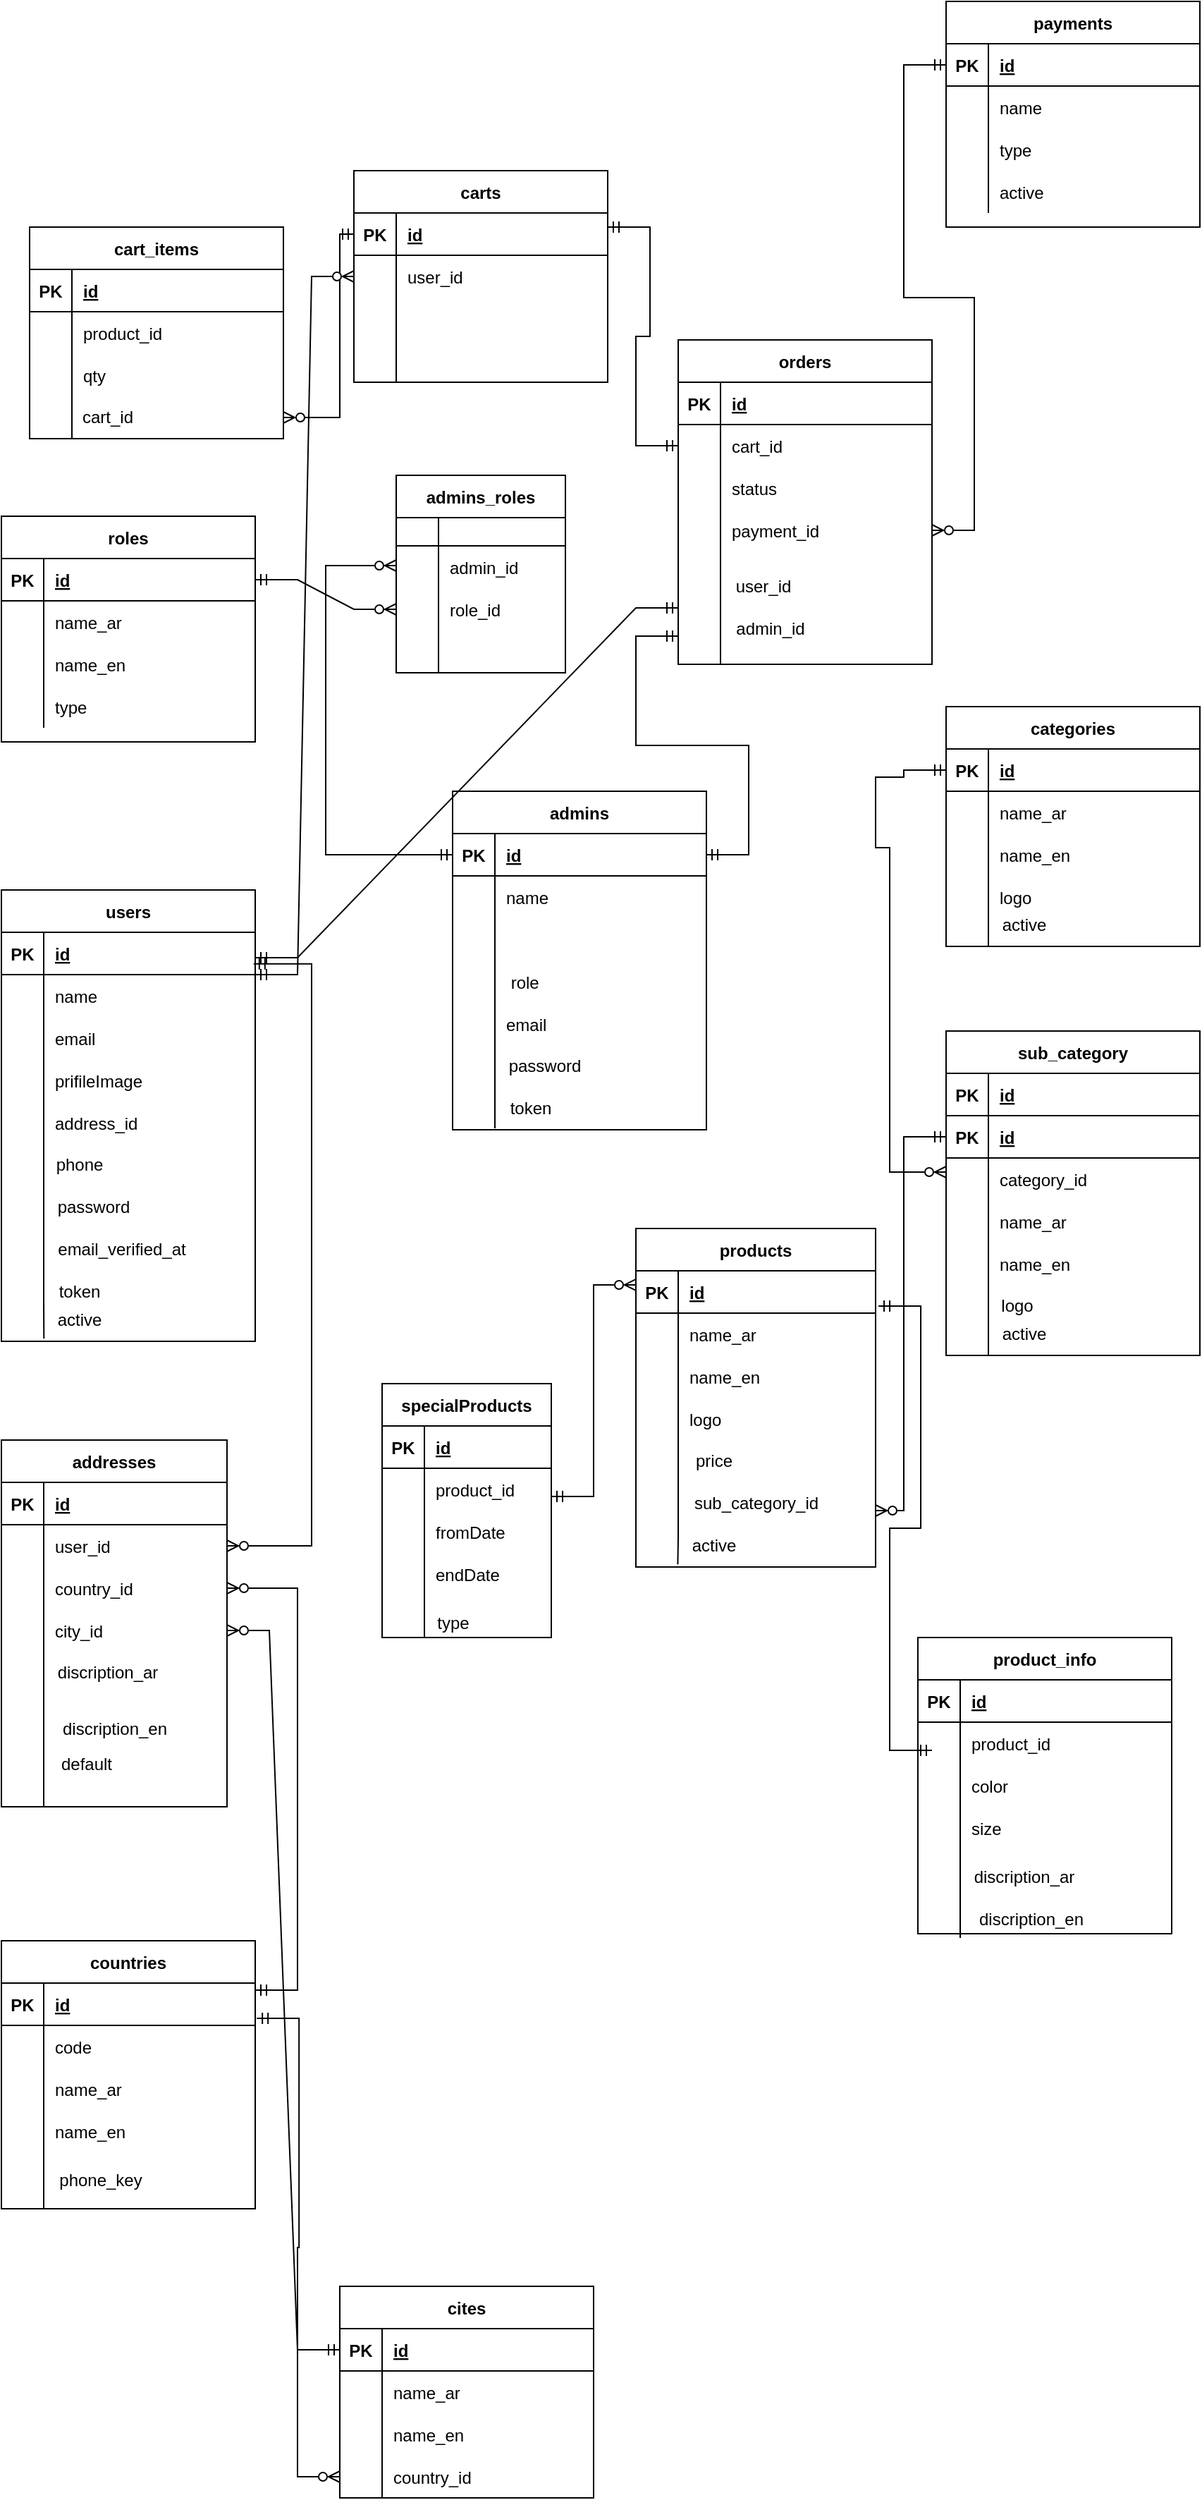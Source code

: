 <mxfile version="20.2.3" type="device"><diagram id="Zd0fjS8BodaRIoUwjIrR" name="Page-1"><mxGraphModel dx="474" dy="1388" grid="1" gridSize="10" guides="1" tooltips="1" connect="1" arrows="1" fold="1" page="1" pageScale="1" pageWidth="850" pageHeight="1100" math="0" shadow="0"><root><mxCell id="0"/><mxCell id="1" parent="0"/><mxCell id="CNu2q_EyKpm2ft0FDaET-22" value="users" style="shape=table;startSize=30;container=1;collapsible=1;childLayout=tableLayout;fixedRows=1;rowLines=0;fontStyle=1;align=center;resizeLast=1;" parent="1" vertex="1"><mxGeometry y="80" width="180" height="320" as="geometry"/></mxCell><mxCell id="CNu2q_EyKpm2ft0FDaET-23" value="" style="shape=tableRow;horizontal=0;startSize=0;swimlaneHead=0;swimlaneBody=0;fillColor=none;collapsible=0;dropTarget=0;points=[[0,0.5],[1,0.5]];portConstraint=eastwest;top=0;left=0;right=0;bottom=1;" parent="CNu2q_EyKpm2ft0FDaET-22" vertex="1"><mxGeometry y="30" width="180" height="30" as="geometry"/></mxCell><mxCell id="CNu2q_EyKpm2ft0FDaET-24" value="PK" style="shape=partialRectangle;connectable=0;fillColor=none;top=0;left=0;bottom=0;right=0;fontStyle=1;overflow=hidden;" parent="CNu2q_EyKpm2ft0FDaET-23" vertex="1"><mxGeometry width="30" height="30" as="geometry"><mxRectangle width="30" height="30" as="alternateBounds"/></mxGeometry></mxCell><mxCell id="CNu2q_EyKpm2ft0FDaET-25" value="id" style="shape=partialRectangle;connectable=0;fillColor=none;top=0;left=0;bottom=0;right=0;align=left;spacingLeft=6;fontStyle=5;overflow=hidden;" parent="CNu2q_EyKpm2ft0FDaET-23" vertex="1"><mxGeometry x="30" width="150" height="30" as="geometry"><mxRectangle width="150" height="30" as="alternateBounds"/></mxGeometry></mxCell><mxCell id="CNu2q_EyKpm2ft0FDaET-26" value="" style="shape=tableRow;horizontal=0;startSize=0;swimlaneHead=0;swimlaneBody=0;fillColor=none;collapsible=0;dropTarget=0;points=[[0,0.5],[1,0.5]];portConstraint=eastwest;top=0;left=0;right=0;bottom=0;" parent="CNu2q_EyKpm2ft0FDaET-22" vertex="1"><mxGeometry y="60" width="180" height="30" as="geometry"/></mxCell><mxCell id="CNu2q_EyKpm2ft0FDaET-27" value="" style="shape=partialRectangle;connectable=0;fillColor=none;top=0;left=0;bottom=0;right=0;editable=1;overflow=hidden;" parent="CNu2q_EyKpm2ft0FDaET-26" vertex="1"><mxGeometry width="30" height="30" as="geometry"><mxRectangle width="30" height="30" as="alternateBounds"/></mxGeometry></mxCell><mxCell id="CNu2q_EyKpm2ft0FDaET-28" value="name" style="shape=partialRectangle;connectable=0;fillColor=none;top=0;left=0;bottom=0;right=0;align=left;spacingLeft=6;overflow=hidden;" parent="CNu2q_EyKpm2ft0FDaET-26" vertex="1"><mxGeometry x="30" width="150" height="30" as="geometry"><mxRectangle width="150" height="30" as="alternateBounds"/></mxGeometry></mxCell><mxCell id="C9HCEOo8GEtUUf3_ck9b-16" value="" style="shape=tableRow;horizontal=0;startSize=0;swimlaneHead=0;swimlaneBody=0;fillColor=none;collapsible=0;dropTarget=0;points=[[0,0.5],[1,0.5]];portConstraint=eastwest;top=0;left=0;right=0;bottom=0;" parent="CNu2q_EyKpm2ft0FDaET-22" vertex="1"><mxGeometry y="90" width="180" height="30" as="geometry"/></mxCell><mxCell id="C9HCEOo8GEtUUf3_ck9b-17" value="" style="shape=partialRectangle;connectable=0;fillColor=none;top=0;left=0;bottom=0;right=0;editable=1;overflow=hidden;" parent="C9HCEOo8GEtUUf3_ck9b-16" vertex="1"><mxGeometry width="30" height="30" as="geometry"><mxRectangle width="30" height="30" as="alternateBounds"/></mxGeometry></mxCell><mxCell id="C9HCEOo8GEtUUf3_ck9b-18" value="email" style="shape=partialRectangle;connectable=0;fillColor=none;top=0;left=0;bottom=0;right=0;align=left;spacingLeft=6;overflow=hidden;" parent="C9HCEOo8GEtUUf3_ck9b-16" vertex="1"><mxGeometry x="30" width="150" height="30" as="geometry"><mxRectangle width="150" height="30" as="alternateBounds"/></mxGeometry></mxCell><mxCell id="CNu2q_EyKpm2ft0FDaET-32" value="" style="shape=tableRow;horizontal=0;startSize=0;swimlaneHead=0;swimlaneBody=0;fillColor=none;collapsible=0;dropTarget=0;points=[[0,0.5],[1,0.5]];portConstraint=eastwest;top=0;left=0;right=0;bottom=0;" parent="CNu2q_EyKpm2ft0FDaET-22" vertex="1"><mxGeometry y="120" width="180" height="30" as="geometry"/></mxCell><mxCell id="CNu2q_EyKpm2ft0FDaET-33" value="" style="shape=partialRectangle;connectable=0;fillColor=none;top=0;left=0;bottom=0;right=0;editable=1;overflow=hidden;" parent="CNu2q_EyKpm2ft0FDaET-32" vertex="1"><mxGeometry width="30" height="30" as="geometry"><mxRectangle width="30" height="30" as="alternateBounds"/></mxGeometry></mxCell><mxCell id="CNu2q_EyKpm2ft0FDaET-34" value="prifileImage" style="shape=partialRectangle;connectable=0;fillColor=none;top=0;left=0;bottom=0;right=0;align=left;spacingLeft=6;overflow=hidden;" parent="CNu2q_EyKpm2ft0FDaET-32" vertex="1"><mxGeometry x="30" width="150" height="30" as="geometry"><mxRectangle width="150" height="30" as="alternateBounds"/></mxGeometry></mxCell><mxCell id="CNu2q_EyKpm2ft0FDaET-29" value="" style="shape=tableRow;horizontal=0;startSize=0;swimlaneHead=0;swimlaneBody=0;fillColor=none;collapsible=0;dropTarget=0;points=[[0,0.5],[1,0.5]];portConstraint=eastwest;top=0;left=0;right=0;bottom=0;" parent="CNu2q_EyKpm2ft0FDaET-22" vertex="1"><mxGeometry y="150" width="180" height="30" as="geometry"/></mxCell><mxCell id="CNu2q_EyKpm2ft0FDaET-30" value="" style="shape=partialRectangle;connectable=0;fillColor=none;top=0;left=0;bottom=0;right=0;editable=1;overflow=hidden;" parent="CNu2q_EyKpm2ft0FDaET-29" vertex="1"><mxGeometry width="30" height="30" as="geometry"><mxRectangle width="30" height="30" as="alternateBounds"/></mxGeometry></mxCell><mxCell id="CNu2q_EyKpm2ft0FDaET-31" value="address_id" style="shape=partialRectangle;connectable=0;fillColor=none;top=0;left=0;bottom=0;right=0;align=left;spacingLeft=6;overflow=hidden;" parent="CNu2q_EyKpm2ft0FDaET-29" vertex="1"><mxGeometry x="30" width="150" height="30" as="geometry"><mxRectangle width="150" height="30" as="alternateBounds"/></mxGeometry></mxCell><mxCell id="CNu2q_EyKpm2ft0FDaET-35" value="admins" style="shape=table;startSize=30;container=1;collapsible=1;childLayout=tableLayout;fixedRows=1;rowLines=0;fontStyle=1;align=center;resizeLast=1;" parent="1" vertex="1"><mxGeometry x="320" y="10" width="180" height="240" as="geometry"/></mxCell><mxCell id="CNu2q_EyKpm2ft0FDaET-36" value="" style="shape=tableRow;horizontal=0;startSize=0;swimlaneHead=0;swimlaneBody=0;fillColor=none;collapsible=0;dropTarget=0;points=[[0,0.5],[1,0.5]];portConstraint=eastwest;top=0;left=0;right=0;bottom=1;" parent="CNu2q_EyKpm2ft0FDaET-35" vertex="1"><mxGeometry y="30" width="180" height="30" as="geometry"/></mxCell><mxCell id="CNu2q_EyKpm2ft0FDaET-37" value="PK" style="shape=partialRectangle;connectable=0;fillColor=none;top=0;left=0;bottom=0;right=0;fontStyle=1;overflow=hidden;" parent="CNu2q_EyKpm2ft0FDaET-36" vertex="1"><mxGeometry width="30" height="30" as="geometry"><mxRectangle width="30" height="30" as="alternateBounds"/></mxGeometry></mxCell><mxCell id="CNu2q_EyKpm2ft0FDaET-38" value="id" style="shape=partialRectangle;connectable=0;fillColor=none;top=0;left=0;bottom=0;right=0;align=left;spacingLeft=6;fontStyle=5;overflow=hidden;" parent="CNu2q_EyKpm2ft0FDaET-36" vertex="1"><mxGeometry x="30" width="150" height="30" as="geometry"><mxRectangle width="150" height="30" as="alternateBounds"/></mxGeometry></mxCell><mxCell id="CNu2q_EyKpm2ft0FDaET-39" value="" style="shape=tableRow;horizontal=0;startSize=0;swimlaneHead=0;swimlaneBody=0;fillColor=none;collapsible=0;dropTarget=0;points=[[0,0.5],[1,0.5]];portConstraint=eastwest;top=0;left=0;right=0;bottom=0;" parent="CNu2q_EyKpm2ft0FDaET-35" vertex="1"><mxGeometry y="60" width="180" height="30" as="geometry"/></mxCell><mxCell id="CNu2q_EyKpm2ft0FDaET-40" value="" style="shape=partialRectangle;connectable=0;fillColor=none;top=0;left=0;bottom=0;right=0;editable=1;overflow=hidden;" parent="CNu2q_EyKpm2ft0FDaET-39" vertex="1"><mxGeometry width="30" height="30" as="geometry"><mxRectangle width="30" height="30" as="alternateBounds"/></mxGeometry></mxCell><mxCell id="CNu2q_EyKpm2ft0FDaET-41" value="name" style="shape=partialRectangle;connectable=0;fillColor=none;top=0;left=0;bottom=0;right=0;align=left;spacingLeft=6;overflow=hidden;" parent="CNu2q_EyKpm2ft0FDaET-39" vertex="1"><mxGeometry x="30" width="150" height="30" as="geometry"><mxRectangle width="150" height="30" as="alternateBounds"/></mxGeometry></mxCell><mxCell id="C9HCEOo8GEtUUf3_ck9b-13" value="" style="shape=tableRow;horizontal=0;startSize=0;swimlaneHead=0;swimlaneBody=0;fillColor=none;collapsible=0;dropTarget=0;points=[[0,0.5],[1,0.5]];portConstraint=eastwest;top=0;left=0;right=0;bottom=0;" parent="CNu2q_EyKpm2ft0FDaET-35" vertex="1"><mxGeometry y="90" width="180" height="30" as="geometry"/></mxCell><mxCell id="C9HCEOo8GEtUUf3_ck9b-14" value="" style="shape=partialRectangle;connectable=0;fillColor=none;top=0;left=0;bottom=0;right=0;editable=1;overflow=hidden;" parent="C9HCEOo8GEtUUf3_ck9b-13" vertex="1"><mxGeometry width="30" height="30" as="geometry"><mxRectangle width="30" height="30" as="alternateBounds"/></mxGeometry></mxCell><mxCell id="C9HCEOo8GEtUUf3_ck9b-15" value="" style="shape=partialRectangle;connectable=0;fillColor=none;top=0;left=0;bottom=0;right=0;align=left;spacingLeft=6;overflow=hidden;" parent="C9HCEOo8GEtUUf3_ck9b-13" vertex="1"><mxGeometry x="30" width="150" height="30" as="geometry"><mxRectangle width="150" height="30" as="alternateBounds"/></mxGeometry></mxCell><mxCell id="CNu2q_EyKpm2ft0FDaET-42" value="" style="shape=tableRow;horizontal=0;startSize=0;swimlaneHead=0;swimlaneBody=0;fillColor=none;collapsible=0;dropTarget=0;points=[[0,0.5],[1,0.5]];portConstraint=eastwest;top=0;left=0;right=0;bottom=0;" parent="CNu2q_EyKpm2ft0FDaET-35" vertex="1"><mxGeometry y="120" width="180" height="30" as="geometry"/></mxCell><mxCell id="CNu2q_EyKpm2ft0FDaET-43" value="" style="shape=partialRectangle;connectable=0;fillColor=none;top=0;left=0;bottom=0;right=0;editable=1;overflow=hidden;" parent="CNu2q_EyKpm2ft0FDaET-42" vertex="1"><mxGeometry width="30" height="30" as="geometry"><mxRectangle width="30" height="30" as="alternateBounds"/></mxGeometry></mxCell><mxCell id="CNu2q_EyKpm2ft0FDaET-44" value=" role" style="shape=partialRectangle;connectable=0;fillColor=none;top=0;left=0;bottom=0;right=0;align=left;spacingLeft=6;overflow=hidden;" parent="CNu2q_EyKpm2ft0FDaET-42" vertex="1"><mxGeometry x="30" width="150" height="30" as="geometry"><mxRectangle width="150" height="30" as="alternateBounds"/></mxGeometry></mxCell><mxCell id="CNu2q_EyKpm2ft0FDaET-45" value="" style="shape=tableRow;horizontal=0;startSize=0;swimlaneHead=0;swimlaneBody=0;fillColor=none;collapsible=0;dropTarget=0;points=[[0,0.5],[1,0.5]];portConstraint=eastwest;top=0;left=0;right=0;bottom=0;" parent="CNu2q_EyKpm2ft0FDaET-35" vertex="1"><mxGeometry y="150" width="180" height="30" as="geometry"/></mxCell><mxCell id="CNu2q_EyKpm2ft0FDaET-46" value="" style="shape=partialRectangle;connectable=0;fillColor=none;top=0;left=0;bottom=0;right=0;editable=1;overflow=hidden;" parent="CNu2q_EyKpm2ft0FDaET-45" vertex="1"><mxGeometry width="30" height="30" as="geometry"><mxRectangle width="30" height="30" as="alternateBounds"/></mxGeometry></mxCell><mxCell id="CNu2q_EyKpm2ft0FDaET-47" value="email" style="shape=partialRectangle;connectable=0;fillColor=none;top=0;left=0;bottom=0;right=0;align=left;spacingLeft=6;overflow=hidden;" parent="CNu2q_EyKpm2ft0FDaET-45" vertex="1"><mxGeometry x="30" width="150" height="30" as="geometry"><mxRectangle width="150" height="30" as="alternateBounds"/></mxGeometry></mxCell><mxCell id="CNu2q_EyKpm2ft0FDaET-48" value="categories" style="shape=table;startSize=30;container=1;collapsible=1;childLayout=tableLayout;fixedRows=1;rowLines=0;fontStyle=1;align=center;resizeLast=1;" parent="1" vertex="1"><mxGeometry x="670" y="-50" width="180" height="170" as="geometry"/></mxCell><mxCell id="CNu2q_EyKpm2ft0FDaET-49" value="" style="shape=tableRow;horizontal=0;startSize=0;swimlaneHead=0;swimlaneBody=0;fillColor=none;collapsible=0;dropTarget=0;points=[[0,0.5],[1,0.5]];portConstraint=eastwest;top=0;left=0;right=0;bottom=1;" parent="CNu2q_EyKpm2ft0FDaET-48" vertex="1"><mxGeometry y="30" width="180" height="30" as="geometry"/></mxCell><mxCell id="CNu2q_EyKpm2ft0FDaET-50" value="PK" style="shape=partialRectangle;connectable=0;fillColor=none;top=0;left=0;bottom=0;right=0;fontStyle=1;overflow=hidden;" parent="CNu2q_EyKpm2ft0FDaET-49" vertex="1"><mxGeometry width="30" height="30" as="geometry"><mxRectangle width="30" height="30" as="alternateBounds"/></mxGeometry></mxCell><mxCell id="CNu2q_EyKpm2ft0FDaET-51" value="id" style="shape=partialRectangle;connectable=0;fillColor=none;top=0;left=0;bottom=0;right=0;align=left;spacingLeft=6;fontStyle=5;overflow=hidden;" parent="CNu2q_EyKpm2ft0FDaET-49" vertex="1"><mxGeometry x="30" width="150" height="30" as="geometry"><mxRectangle width="150" height="30" as="alternateBounds"/></mxGeometry></mxCell><mxCell id="CNu2q_EyKpm2ft0FDaET-52" value="" style="shape=tableRow;horizontal=0;startSize=0;swimlaneHead=0;swimlaneBody=0;fillColor=none;collapsible=0;dropTarget=0;points=[[0,0.5],[1,0.5]];portConstraint=eastwest;top=0;left=0;right=0;bottom=0;" parent="CNu2q_EyKpm2ft0FDaET-48" vertex="1"><mxGeometry y="60" width="180" height="30" as="geometry"/></mxCell><mxCell id="CNu2q_EyKpm2ft0FDaET-53" value="" style="shape=partialRectangle;connectable=0;fillColor=none;top=0;left=0;bottom=0;right=0;editable=1;overflow=hidden;" parent="CNu2q_EyKpm2ft0FDaET-52" vertex="1"><mxGeometry width="30" height="30" as="geometry"><mxRectangle width="30" height="30" as="alternateBounds"/></mxGeometry></mxCell><mxCell id="CNu2q_EyKpm2ft0FDaET-54" value="name_ar" style="shape=partialRectangle;connectable=0;fillColor=none;top=0;left=0;bottom=0;right=0;align=left;spacingLeft=6;overflow=hidden;" parent="CNu2q_EyKpm2ft0FDaET-52" vertex="1"><mxGeometry x="30" width="150" height="30" as="geometry"><mxRectangle width="150" height="30" as="alternateBounds"/></mxGeometry></mxCell><mxCell id="CNu2q_EyKpm2ft0FDaET-55" value="" style="shape=tableRow;horizontal=0;startSize=0;swimlaneHead=0;swimlaneBody=0;fillColor=none;collapsible=0;dropTarget=0;points=[[0,0.5],[1,0.5]];portConstraint=eastwest;top=0;left=0;right=0;bottom=0;" parent="CNu2q_EyKpm2ft0FDaET-48" vertex="1"><mxGeometry y="90" width="180" height="30" as="geometry"/></mxCell><mxCell id="CNu2q_EyKpm2ft0FDaET-56" value="" style="shape=partialRectangle;connectable=0;fillColor=none;top=0;left=0;bottom=0;right=0;editable=1;overflow=hidden;" parent="CNu2q_EyKpm2ft0FDaET-55" vertex="1"><mxGeometry width="30" height="30" as="geometry"><mxRectangle width="30" height="30" as="alternateBounds"/></mxGeometry></mxCell><mxCell id="CNu2q_EyKpm2ft0FDaET-57" value="name_en" style="shape=partialRectangle;connectable=0;fillColor=none;top=0;left=0;bottom=0;right=0;align=left;spacingLeft=6;overflow=hidden;" parent="CNu2q_EyKpm2ft0FDaET-55" vertex="1"><mxGeometry x="30" width="150" height="30" as="geometry"><mxRectangle width="150" height="30" as="alternateBounds"/></mxGeometry></mxCell><mxCell id="CNu2q_EyKpm2ft0FDaET-58" value="" style="shape=tableRow;horizontal=0;startSize=0;swimlaneHead=0;swimlaneBody=0;fillColor=none;collapsible=0;dropTarget=0;points=[[0,0.5],[1,0.5]];portConstraint=eastwest;top=0;left=0;right=0;bottom=0;" parent="CNu2q_EyKpm2ft0FDaET-48" vertex="1"><mxGeometry y="120" width="180" height="30" as="geometry"/></mxCell><mxCell id="CNu2q_EyKpm2ft0FDaET-59" value="" style="shape=partialRectangle;connectable=0;fillColor=none;top=0;left=0;bottom=0;right=0;editable=1;overflow=hidden;" parent="CNu2q_EyKpm2ft0FDaET-58" vertex="1"><mxGeometry width="30" height="30" as="geometry"><mxRectangle width="30" height="30" as="alternateBounds"/></mxGeometry></mxCell><mxCell id="CNu2q_EyKpm2ft0FDaET-60" value="logo" style="shape=partialRectangle;connectable=0;fillColor=none;top=0;left=0;bottom=0;right=0;align=left;spacingLeft=6;overflow=hidden;" parent="CNu2q_EyKpm2ft0FDaET-58" vertex="1"><mxGeometry x="30" width="150" height="30" as="geometry"><mxRectangle width="150" height="30" as="alternateBounds"/></mxGeometry></mxCell><mxCell id="CNu2q_EyKpm2ft0FDaET-62" value="&lt;div style=&quot;line-height: 19px;&quot;&gt;&lt;span style=&quot;background-color: rgb(255, 255, 255);&quot;&gt;email_verified_at&lt;/span&gt;&lt;br&gt;&lt;/div&gt;" style="text;html=1;align=center;verticalAlign=middle;resizable=0;points=[];autosize=1;strokeColor=none;fillColor=none;" parent="1" vertex="1"><mxGeometry x="30" y="320" width="110" height="30" as="geometry"/></mxCell><mxCell id="CNu2q_EyKpm2ft0FDaET-63" value="" style="endArrow=none;html=1;rounded=0;" parent="1" edge="1"><mxGeometry width="50" height="50" relative="1" as="geometry"><mxPoint x="30" y="380" as="sourcePoint"/><mxPoint x="30" y="240" as="targetPoint"/><Array as="points"><mxPoint x="30" y="290"/></Array></mxGeometry></mxCell><mxCell id="CNu2q_EyKpm2ft0FDaET-64" value="password" style="text;html=1;align=center;verticalAlign=middle;resizable=0;points=[];autosize=1;strokeColor=none;fillColor=none;" parent="1" vertex="1"><mxGeometry x="30" y="290" width="70" height="30" as="geometry"/></mxCell><mxCell id="C9HCEOo8GEtUUf3_ck9b-1" value="&lt;div style=&quot;text-align: left;&quot;&gt;&lt;br&gt;&lt;/div&gt;" style="text;html=1;align=center;verticalAlign=middle;resizable=0;points=[];autosize=1;strokeColor=none;fillColor=none;" parent="1" vertex="1"><mxGeometry x="60" y="270" width="20" height="30" as="geometry"/></mxCell><mxCell id="C9HCEOo8GEtUUf3_ck9b-5" value="phone" style="text;html=1;align=center;verticalAlign=middle;resizable=0;points=[];autosize=1;strokeColor=none;fillColor=none;" parent="1" vertex="1"><mxGeometry x="25" y="260" width="60" height="30" as="geometry"/></mxCell><mxCell id="C9HCEOo8GEtUUf3_ck9b-7" value="" style="endArrow=none;html=1;rounded=0;exitX=0;exitY=0.967;exitDx=0;exitDy=0;exitPerimeter=0;" parent="1" source="C9HCEOo8GEtUUf3_ck9b-10" edge="1"><mxGeometry width="50" height="50" relative="1" as="geometry"><mxPoint x="350" y="290" as="sourcePoint"/><mxPoint x="350" y="180" as="targetPoint"/></mxGeometry></mxCell><mxCell id="C9HCEOo8GEtUUf3_ck9b-8" value="password" style="text;html=1;align=center;verticalAlign=middle;resizable=0;points=[];autosize=1;strokeColor=none;fillColor=none;" parent="1" vertex="1"><mxGeometry x="350" y="190" width="70" height="30" as="geometry"/></mxCell><mxCell id="C9HCEOo8GEtUUf3_ck9b-10" value="token" style="text;html=1;align=center;verticalAlign=middle;resizable=0;points=[];autosize=1;strokeColor=none;fillColor=none;" parent="1" vertex="1"><mxGeometry x="350" y="220" width="50" height="30" as="geometry"/></mxCell><mxCell id="C9HCEOo8GEtUUf3_ck9b-11" value="token" style="text;html=1;align=center;verticalAlign=middle;resizable=0;points=[];autosize=1;strokeColor=none;fillColor=none;" parent="1" vertex="1"><mxGeometry x="30" y="350" width="50" height="30" as="geometry"/></mxCell><mxCell id="C9HCEOo8GEtUUf3_ck9b-12" value="" style="endArrow=none;html=1;rounded=0;exitX=0.003;exitY=0.933;exitDx=0;exitDy=0;exitPerimeter=0;" parent="1" source="TaqDH5e4WJhdlSARyhpB-128" edge="1"><mxGeometry width="50" height="50" relative="1" as="geometry"><mxPoint x="30" y="450" as="sourcePoint"/><mxPoint x="30" y="370" as="targetPoint"/></mxGeometry></mxCell><mxCell id="C9HCEOo8GEtUUf3_ck9b-19" value="products" style="shape=table;startSize=30;container=1;collapsible=1;childLayout=tableLayout;fixedRows=1;rowLines=0;fontStyle=1;align=center;resizeLast=1;" parent="1" vertex="1"><mxGeometry x="450" y="320" width="170" height="240" as="geometry"/></mxCell><mxCell id="C9HCEOo8GEtUUf3_ck9b-20" value="" style="shape=tableRow;horizontal=0;startSize=0;swimlaneHead=0;swimlaneBody=0;fillColor=none;collapsible=0;dropTarget=0;points=[[0,0.5],[1,0.5]];portConstraint=eastwest;top=0;left=0;right=0;bottom=1;" parent="C9HCEOo8GEtUUf3_ck9b-19" vertex="1"><mxGeometry y="30" width="170" height="30" as="geometry"/></mxCell><mxCell id="C9HCEOo8GEtUUf3_ck9b-21" value="PK" style="shape=partialRectangle;connectable=0;fillColor=none;top=0;left=0;bottom=0;right=0;fontStyle=1;overflow=hidden;" parent="C9HCEOo8GEtUUf3_ck9b-20" vertex="1"><mxGeometry width="30" height="30" as="geometry"><mxRectangle width="30" height="30" as="alternateBounds"/></mxGeometry></mxCell><mxCell id="C9HCEOo8GEtUUf3_ck9b-22" value="id" style="shape=partialRectangle;connectable=0;fillColor=none;top=0;left=0;bottom=0;right=0;align=left;spacingLeft=6;fontStyle=5;overflow=hidden;" parent="C9HCEOo8GEtUUf3_ck9b-20" vertex="1"><mxGeometry x="30" width="140" height="30" as="geometry"><mxRectangle width="140" height="30" as="alternateBounds"/></mxGeometry></mxCell><mxCell id="C9HCEOo8GEtUUf3_ck9b-23" value="" style="shape=tableRow;horizontal=0;startSize=0;swimlaneHead=0;swimlaneBody=0;fillColor=none;collapsible=0;dropTarget=0;points=[[0,0.5],[1,0.5]];portConstraint=eastwest;top=0;left=0;right=0;bottom=0;" parent="C9HCEOo8GEtUUf3_ck9b-19" vertex="1"><mxGeometry y="60" width="170" height="30" as="geometry"/></mxCell><mxCell id="C9HCEOo8GEtUUf3_ck9b-24" value="" style="shape=partialRectangle;connectable=0;fillColor=none;top=0;left=0;bottom=0;right=0;editable=1;overflow=hidden;" parent="C9HCEOo8GEtUUf3_ck9b-23" vertex="1"><mxGeometry width="30" height="30" as="geometry"><mxRectangle width="30" height="30" as="alternateBounds"/></mxGeometry></mxCell><mxCell id="C9HCEOo8GEtUUf3_ck9b-25" value="name_ar" style="shape=partialRectangle;connectable=0;fillColor=none;top=0;left=0;bottom=0;right=0;align=left;spacingLeft=6;overflow=hidden;" parent="C9HCEOo8GEtUUf3_ck9b-23" vertex="1"><mxGeometry x="30" width="140" height="30" as="geometry"><mxRectangle width="140" height="30" as="alternateBounds"/></mxGeometry></mxCell><mxCell id="C9HCEOo8GEtUUf3_ck9b-26" value="" style="shape=tableRow;horizontal=0;startSize=0;swimlaneHead=0;swimlaneBody=0;fillColor=none;collapsible=0;dropTarget=0;points=[[0,0.5],[1,0.5]];portConstraint=eastwest;top=0;left=0;right=0;bottom=0;" parent="C9HCEOo8GEtUUf3_ck9b-19" vertex="1"><mxGeometry y="90" width="170" height="30" as="geometry"/></mxCell><mxCell id="C9HCEOo8GEtUUf3_ck9b-27" value="" style="shape=partialRectangle;connectable=0;fillColor=none;top=0;left=0;bottom=0;right=0;editable=1;overflow=hidden;" parent="C9HCEOo8GEtUUf3_ck9b-26" vertex="1"><mxGeometry width="30" height="30" as="geometry"><mxRectangle width="30" height="30" as="alternateBounds"/></mxGeometry></mxCell><mxCell id="C9HCEOo8GEtUUf3_ck9b-28" value="name_en" style="shape=partialRectangle;connectable=0;fillColor=none;top=0;left=0;bottom=0;right=0;align=left;spacingLeft=6;overflow=hidden;" parent="C9HCEOo8GEtUUf3_ck9b-26" vertex="1"><mxGeometry x="30" width="140" height="30" as="geometry"><mxRectangle width="140" height="30" as="alternateBounds"/></mxGeometry></mxCell><mxCell id="C9HCEOo8GEtUUf3_ck9b-29" value="" style="shape=tableRow;horizontal=0;startSize=0;swimlaneHead=0;swimlaneBody=0;fillColor=none;collapsible=0;dropTarget=0;points=[[0,0.5],[1,0.5]];portConstraint=eastwest;top=0;left=0;right=0;bottom=0;" parent="C9HCEOo8GEtUUf3_ck9b-19" vertex="1"><mxGeometry y="120" width="170" height="30" as="geometry"/></mxCell><mxCell id="C9HCEOo8GEtUUf3_ck9b-30" value="" style="shape=partialRectangle;connectable=0;fillColor=none;top=0;left=0;bottom=0;right=0;editable=1;overflow=hidden;" parent="C9HCEOo8GEtUUf3_ck9b-29" vertex="1"><mxGeometry width="30" height="30" as="geometry"><mxRectangle width="30" height="30" as="alternateBounds"/></mxGeometry></mxCell><mxCell id="C9HCEOo8GEtUUf3_ck9b-31" value="logo" style="shape=partialRectangle;connectable=0;fillColor=none;top=0;left=0;bottom=0;right=0;align=left;spacingLeft=6;overflow=hidden;" parent="C9HCEOo8GEtUUf3_ck9b-29" vertex="1"><mxGeometry x="30" width="140" height="30" as="geometry"><mxRectangle width="140" height="30" as="alternateBounds"/></mxGeometry></mxCell><mxCell id="C9HCEOo8GEtUUf3_ck9b-32" value="sub_category_id" style="text;html=1;align=center;verticalAlign=middle;resizable=0;points=[];autosize=1;strokeColor=none;fillColor=none;" parent="1" vertex="1"><mxGeometry x="480" y="500" width="110" height="30" as="geometry"/></mxCell><mxCell id="C9HCEOo8GEtUUf3_ck9b-33" value="" style="endArrow=none;html=1;rounded=0;" parent="1" edge="1"><mxGeometry width="50" height="50" relative="1" as="geometry"><mxPoint x="480" y="540" as="sourcePoint"/><mxPoint x="480" y="470" as="targetPoint"/></mxGeometry></mxCell><mxCell id="C9HCEOo8GEtUUf3_ck9b-34" value="price" style="text;html=1;align=center;verticalAlign=middle;resizable=0;points=[];autosize=1;strokeColor=none;fillColor=none;" parent="1" vertex="1"><mxGeometry x="480" y="470" width="50" height="30" as="geometry"/></mxCell><mxCell id="C9HCEOo8GEtUUf3_ck9b-35" value="countries" style="shape=table;startSize=30;container=1;collapsible=1;childLayout=tableLayout;fixedRows=1;rowLines=0;fontStyle=1;align=center;resizeLast=1;" parent="1" vertex="1"><mxGeometry y="825" width="180" height="190" as="geometry"/></mxCell><mxCell id="C9HCEOo8GEtUUf3_ck9b-36" value="" style="shape=tableRow;horizontal=0;startSize=0;swimlaneHead=0;swimlaneBody=0;fillColor=none;collapsible=0;dropTarget=0;points=[[0,0.5],[1,0.5]];portConstraint=eastwest;top=0;left=0;right=0;bottom=1;" parent="C9HCEOo8GEtUUf3_ck9b-35" vertex="1"><mxGeometry y="30" width="180" height="30" as="geometry"/></mxCell><mxCell id="C9HCEOo8GEtUUf3_ck9b-37" value="PK" style="shape=partialRectangle;connectable=0;fillColor=none;top=0;left=0;bottom=0;right=0;fontStyle=1;overflow=hidden;" parent="C9HCEOo8GEtUUf3_ck9b-36" vertex="1"><mxGeometry width="30" height="30" as="geometry"><mxRectangle width="30" height="30" as="alternateBounds"/></mxGeometry></mxCell><mxCell id="C9HCEOo8GEtUUf3_ck9b-38" value="id" style="shape=partialRectangle;connectable=0;fillColor=none;top=0;left=0;bottom=0;right=0;align=left;spacingLeft=6;fontStyle=5;overflow=hidden;" parent="C9HCEOo8GEtUUf3_ck9b-36" vertex="1"><mxGeometry x="30" width="150" height="30" as="geometry"><mxRectangle width="150" height="30" as="alternateBounds"/></mxGeometry></mxCell><mxCell id="C9HCEOo8GEtUUf3_ck9b-39" value="" style="shape=tableRow;horizontal=0;startSize=0;swimlaneHead=0;swimlaneBody=0;fillColor=none;collapsible=0;dropTarget=0;points=[[0,0.5],[1,0.5]];portConstraint=eastwest;top=0;left=0;right=0;bottom=0;" parent="C9HCEOo8GEtUUf3_ck9b-35" vertex="1"><mxGeometry y="60" width="180" height="30" as="geometry"/></mxCell><mxCell id="C9HCEOo8GEtUUf3_ck9b-40" value="" style="shape=partialRectangle;connectable=0;fillColor=none;top=0;left=0;bottom=0;right=0;editable=1;overflow=hidden;" parent="C9HCEOo8GEtUUf3_ck9b-39" vertex="1"><mxGeometry width="30" height="30" as="geometry"><mxRectangle width="30" height="30" as="alternateBounds"/></mxGeometry></mxCell><mxCell id="C9HCEOo8GEtUUf3_ck9b-41" value="code" style="shape=partialRectangle;connectable=0;fillColor=none;top=0;left=0;bottom=0;right=0;align=left;spacingLeft=6;overflow=hidden;" parent="C9HCEOo8GEtUUf3_ck9b-39" vertex="1"><mxGeometry x="30" width="150" height="30" as="geometry"><mxRectangle width="150" height="30" as="alternateBounds"/></mxGeometry></mxCell><mxCell id="C9HCEOo8GEtUUf3_ck9b-42" value="" style="shape=tableRow;horizontal=0;startSize=0;swimlaneHead=0;swimlaneBody=0;fillColor=none;collapsible=0;dropTarget=0;points=[[0,0.5],[1,0.5]];portConstraint=eastwest;top=0;left=0;right=0;bottom=0;" parent="C9HCEOo8GEtUUf3_ck9b-35" vertex="1"><mxGeometry y="90" width="180" height="30" as="geometry"/></mxCell><mxCell id="C9HCEOo8GEtUUf3_ck9b-43" value="" style="shape=partialRectangle;connectable=0;fillColor=none;top=0;left=0;bottom=0;right=0;editable=1;overflow=hidden;" parent="C9HCEOo8GEtUUf3_ck9b-42" vertex="1"><mxGeometry width="30" height="30" as="geometry"><mxRectangle width="30" height="30" as="alternateBounds"/></mxGeometry></mxCell><mxCell id="C9HCEOo8GEtUUf3_ck9b-44" value="name_ar" style="shape=partialRectangle;connectable=0;fillColor=none;top=0;left=0;bottom=0;right=0;align=left;spacingLeft=6;overflow=hidden;" parent="C9HCEOo8GEtUUf3_ck9b-42" vertex="1"><mxGeometry x="30" width="150" height="30" as="geometry"><mxRectangle width="150" height="30" as="alternateBounds"/></mxGeometry></mxCell><mxCell id="C9HCEOo8GEtUUf3_ck9b-45" value="" style="shape=tableRow;horizontal=0;startSize=0;swimlaneHead=0;swimlaneBody=0;fillColor=none;collapsible=0;dropTarget=0;points=[[0,0.5],[1,0.5]];portConstraint=eastwest;top=0;left=0;right=0;bottom=0;" parent="C9HCEOo8GEtUUf3_ck9b-35" vertex="1"><mxGeometry y="120" width="180" height="30" as="geometry"/></mxCell><mxCell id="C9HCEOo8GEtUUf3_ck9b-46" value="" style="shape=partialRectangle;connectable=0;fillColor=none;top=0;left=0;bottom=0;right=0;editable=1;overflow=hidden;" parent="C9HCEOo8GEtUUf3_ck9b-45" vertex="1"><mxGeometry width="30" height="30" as="geometry"><mxRectangle width="30" height="30" as="alternateBounds"/></mxGeometry></mxCell><mxCell id="C9HCEOo8GEtUUf3_ck9b-47" value="name_en" style="shape=partialRectangle;connectable=0;fillColor=none;top=0;left=0;bottom=0;right=0;align=left;spacingLeft=6;overflow=hidden;" parent="C9HCEOo8GEtUUf3_ck9b-45" vertex="1"><mxGeometry x="30" width="150" height="30" as="geometry"><mxRectangle width="150" height="30" as="alternateBounds"/></mxGeometry></mxCell><mxCell id="C9HCEOo8GEtUUf3_ck9b-48" value="product_info" style="shape=table;startSize=30;container=1;collapsible=1;childLayout=tableLayout;fixedRows=1;rowLines=0;fontStyle=1;align=center;resizeLast=1;" parent="1" vertex="1"><mxGeometry x="650" y="610" width="180" height="210" as="geometry"/></mxCell><mxCell id="C9HCEOo8GEtUUf3_ck9b-49" value="" style="shape=tableRow;horizontal=0;startSize=0;swimlaneHead=0;swimlaneBody=0;fillColor=none;collapsible=0;dropTarget=0;points=[[0,0.5],[1,0.5]];portConstraint=eastwest;top=0;left=0;right=0;bottom=1;" parent="C9HCEOo8GEtUUf3_ck9b-48" vertex="1"><mxGeometry y="30" width="180" height="30" as="geometry"/></mxCell><mxCell id="C9HCEOo8GEtUUf3_ck9b-50" value="PK" style="shape=partialRectangle;connectable=0;fillColor=none;top=0;left=0;bottom=0;right=0;fontStyle=1;overflow=hidden;" parent="C9HCEOo8GEtUUf3_ck9b-49" vertex="1"><mxGeometry width="30" height="30" as="geometry"><mxRectangle width="30" height="30" as="alternateBounds"/></mxGeometry></mxCell><mxCell id="C9HCEOo8GEtUUf3_ck9b-51" value="id" style="shape=partialRectangle;connectable=0;fillColor=none;top=0;left=0;bottom=0;right=0;align=left;spacingLeft=6;fontStyle=5;overflow=hidden;" parent="C9HCEOo8GEtUUf3_ck9b-49" vertex="1"><mxGeometry x="30" width="150" height="30" as="geometry"><mxRectangle width="150" height="30" as="alternateBounds"/></mxGeometry></mxCell><mxCell id="C9HCEOo8GEtUUf3_ck9b-52" value="" style="shape=tableRow;horizontal=0;startSize=0;swimlaneHead=0;swimlaneBody=0;fillColor=none;collapsible=0;dropTarget=0;points=[[0,0.5],[1,0.5]];portConstraint=eastwest;top=0;left=0;right=0;bottom=0;" parent="C9HCEOo8GEtUUf3_ck9b-48" vertex="1"><mxGeometry y="60" width="180" height="30" as="geometry"/></mxCell><mxCell id="C9HCEOo8GEtUUf3_ck9b-53" value="" style="shape=partialRectangle;connectable=0;fillColor=none;top=0;left=0;bottom=0;right=0;editable=1;overflow=hidden;" parent="C9HCEOo8GEtUUf3_ck9b-52" vertex="1"><mxGeometry width="30" height="30" as="geometry"><mxRectangle width="30" height="30" as="alternateBounds"/></mxGeometry></mxCell><mxCell id="C9HCEOo8GEtUUf3_ck9b-54" value="product_id" style="shape=partialRectangle;connectable=0;fillColor=none;top=0;left=0;bottom=0;right=0;align=left;spacingLeft=6;overflow=hidden;" parent="C9HCEOo8GEtUUf3_ck9b-52" vertex="1"><mxGeometry x="30" width="150" height="30" as="geometry"><mxRectangle width="150" height="30" as="alternateBounds"/></mxGeometry></mxCell><mxCell id="C9HCEOo8GEtUUf3_ck9b-55" value="" style="shape=tableRow;horizontal=0;startSize=0;swimlaneHead=0;swimlaneBody=0;fillColor=none;collapsible=0;dropTarget=0;points=[[0,0.5],[1,0.5]];portConstraint=eastwest;top=0;left=0;right=0;bottom=0;" parent="C9HCEOo8GEtUUf3_ck9b-48" vertex="1"><mxGeometry y="90" width="180" height="30" as="geometry"/></mxCell><mxCell id="C9HCEOo8GEtUUf3_ck9b-56" value="" style="shape=partialRectangle;connectable=0;fillColor=none;top=0;left=0;bottom=0;right=0;editable=1;overflow=hidden;" parent="C9HCEOo8GEtUUf3_ck9b-55" vertex="1"><mxGeometry width="30" height="30" as="geometry"><mxRectangle width="30" height="30" as="alternateBounds"/></mxGeometry></mxCell><mxCell id="C9HCEOo8GEtUUf3_ck9b-57" value="color" style="shape=partialRectangle;connectable=0;fillColor=none;top=0;left=0;bottom=0;right=0;align=left;spacingLeft=6;overflow=hidden;" parent="C9HCEOo8GEtUUf3_ck9b-55" vertex="1"><mxGeometry x="30" width="150" height="30" as="geometry"><mxRectangle width="150" height="30" as="alternateBounds"/></mxGeometry></mxCell><mxCell id="C9HCEOo8GEtUUf3_ck9b-58" value="" style="shape=tableRow;horizontal=0;startSize=0;swimlaneHead=0;swimlaneBody=0;fillColor=none;collapsible=0;dropTarget=0;points=[[0,0.5],[1,0.5]];portConstraint=eastwest;top=0;left=0;right=0;bottom=0;" parent="C9HCEOo8GEtUUf3_ck9b-48" vertex="1"><mxGeometry y="120" width="180" height="30" as="geometry"/></mxCell><mxCell id="C9HCEOo8GEtUUf3_ck9b-59" value="" style="shape=partialRectangle;connectable=0;fillColor=none;top=0;left=0;bottom=0;right=0;editable=1;overflow=hidden;" parent="C9HCEOo8GEtUUf3_ck9b-58" vertex="1"><mxGeometry width="30" height="30" as="geometry"><mxRectangle width="30" height="30" as="alternateBounds"/></mxGeometry></mxCell><mxCell id="C9HCEOo8GEtUUf3_ck9b-60" value="size" style="shape=partialRectangle;connectable=0;fillColor=none;top=0;left=0;bottom=0;right=0;align=left;spacingLeft=6;overflow=hidden;" parent="C9HCEOo8GEtUUf3_ck9b-58" vertex="1"><mxGeometry x="30" width="150" height="30" as="geometry"><mxRectangle width="150" height="30" as="alternateBounds"/></mxGeometry></mxCell><mxCell id="C9HCEOo8GEtUUf3_ck9b-61" value="" style="endArrow=none;html=1;rounded=0;exitX=0;exitY=0.933;exitDx=0;exitDy=0;exitPerimeter=0;" parent="1" source="C9HCEOo8GEtUUf3_ck9b-63" edge="1"><mxGeometry width="50" height="50" relative="1" as="geometry"><mxPoint x="680" y="850" as="sourcePoint"/><mxPoint x="680" y="760" as="targetPoint"/></mxGeometry></mxCell><mxCell id="C9HCEOo8GEtUUf3_ck9b-62" value="discription_ar" style="text;html=1;align=center;verticalAlign=middle;resizable=0;points=[];autosize=1;strokeColor=none;fillColor=none;" parent="1" vertex="1"><mxGeometry x="680" y="765" width="90" height="30" as="geometry"/></mxCell><mxCell id="C9HCEOo8GEtUUf3_ck9b-63" value="discription_en" style="text;html=1;align=center;verticalAlign=middle;resizable=0;points=[];autosize=1;strokeColor=none;fillColor=none;" parent="1" vertex="1"><mxGeometry x="680" y="795" width="100" height="30" as="geometry"/></mxCell><mxCell id="C9HCEOo8GEtUUf3_ck9b-64" value="" style="endArrow=none;html=1;rounded=0;" parent="1" edge="1"><mxGeometry width="50" height="50" relative="1" as="geometry"><mxPoint x="30" y="1015" as="sourcePoint"/><mxPoint x="30" y="975" as="targetPoint"/></mxGeometry></mxCell><mxCell id="C9HCEOo8GEtUUf3_ck9b-65" value="phone_key" style="text;html=1;align=center;verticalAlign=middle;resizable=0;points=[];autosize=1;strokeColor=none;fillColor=none;" parent="1" vertex="1"><mxGeometry x="30" y="980" width="80" height="30" as="geometry"/></mxCell><mxCell id="C9HCEOo8GEtUUf3_ck9b-66" value="cites" style="shape=table;startSize=30;container=1;collapsible=1;childLayout=tableLayout;fixedRows=1;rowLines=0;fontStyle=1;align=center;resizeLast=1;" parent="1" vertex="1"><mxGeometry x="240" y="1070" width="180" height="150" as="geometry"/></mxCell><mxCell id="C9HCEOo8GEtUUf3_ck9b-67" value="" style="shape=tableRow;horizontal=0;startSize=0;swimlaneHead=0;swimlaneBody=0;fillColor=none;collapsible=0;dropTarget=0;points=[[0,0.5],[1,0.5]];portConstraint=eastwest;top=0;left=0;right=0;bottom=1;" parent="C9HCEOo8GEtUUf3_ck9b-66" vertex="1"><mxGeometry y="30" width="180" height="30" as="geometry"/></mxCell><mxCell id="C9HCEOo8GEtUUf3_ck9b-68" value="PK" style="shape=partialRectangle;connectable=0;fillColor=none;top=0;left=0;bottom=0;right=0;fontStyle=1;overflow=hidden;" parent="C9HCEOo8GEtUUf3_ck9b-67" vertex="1"><mxGeometry width="30" height="30" as="geometry"><mxRectangle width="30" height="30" as="alternateBounds"/></mxGeometry></mxCell><mxCell id="C9HCEOo8GEtUUf3_ck9b-69" value="id" style="shape=partialRectangle;connectable=0;fillColor=none;top=0;left=0;bottom=0;right=0;align=left;spacingLeft=6;fontStyle=5;overflow=hidden;" parent="C9HCEOo8GEtUUf3_ck9b-67" vertex="1"><mxGeometry x="30" width="150" height="30" as="geometry"><mxRectangle width="150" height="30" as="alternateBounds"/></mxGeometry></mxCell><mxCell id="C9HCEOo8GEtUUf3_ck9b-70" value="" style="shape=tableRow;horizontal=0;startSize=0;swimlaneHead=0;swimlaneBody=0;fillColor=none;collapsible=0;dropTarget=0;points=[[0,0.5],[1,0.5]];portConstraint=eastwest;top=0;left=0;right=0;bottom=0;" parent="C9HCEOo8GEtUUf3_ck9b-66" vertex="1"><mxGeometry y="60" width="180" height="30" as="geometry"/></mxCell><mxCell id="C9HCEOo8GEtUUf3_ck9b-71" value="" style="shape=partialRectangle;connectable=0;fillColor=none;top=0;left=0;bottom=0;right=0;editable=1;overflow=hidden;" parent="C9HCEOo8GEtUUf3_ck9b-70" vertex="1"><mxGeometry width="30" height="30" as="geometry"><mxRectangle width="30" height="30" as="alternateBounds"/></mxGeometry></mxCell><mxCell id="C9HCEOo8GEtUUf3_ck9b-72" value="name_ar" style="shape=partialRectangle;connectable=0;fillColor=none;top=0;left=0;bottom=0;right=0;align=left;spacingLeft=6;overflow=hidden;" parent="C9HCEOo8GEtUUf3_ck9b-70" vertex="1"><mxGeometry x="30" width="150" height="30" as="geometry"><mxRectangle width="150" height="30" as="alternateBounds"/></mxGeometry></mxCell><mxCell id="C9HCEOo8GEtUUf3_ck9b-73" value="" style="shape=tableRow;horizontal=0;startSize=0;swimlaneHead=0;swimlaneBody=0;fillColor=none;collapsible=0;dropTarget=0;points=[[0,0.5],[1,0.5]];portConstraint=eastwest;top=0;left=0;right=0;bottom=0;" parent="C9HCEOo8GEtUUf3_ck9b-66" vertex="1"><mxGeometry y="90" width="180" height="30" as="geometry"/></mxCell><mxCell id="C9HCEOo8GEtUUf3_ck9b-74" value="" style="shape=partialRectangle;connectable=0;fillColor=none;top=0;left=0;bottom=0;right=0;editable=1;overflow=hidden;" parent="C9HCEOo8GEtUUf3_ck9b-73" vertex="1"><mxGeometry width="30" height="30" as="geometry"><mxRectangle width="30" height="30" as="alternateBounds"/></mxGeometry></mxCell><mxCell id="C9HCEOo8GEtUUf3_ck9b-75" value="name_en" style="shape=partialRectangle;connectable=0;fillColor=none;top=0;left=0;bottom=0;right=0;align=left;spacingLeft=6;overflow=hidden;" parent="C9HCEOo8GEtUUf3_ck9b-73" vertex="1"><mxGeometry x="30" width="150" height="30" as="geometry"><mxRectangle width="150" height="30" as="alternateBounds"/></mxGeometry></mxCell><mxCell id="C9HCEOo8GEtUUf3_ck9b-76" value="" style="shape=tableRow;horizontal=0;startSize=0;swimlaneHead=0;swimlaneBody=0;fillColor=none;collapsible=0;dropTarget=0;points=[[0,0.5],[1,0.5]];portConstraint=eastwest;top=0;left=0;right=0;bottom=0;" parent="C9HCEOo8GEtUUf3_ck9b-66" vertex="1"><mxGeometry y="120" width="180" height="30" as="geometry"/></mxCell><mxCell id="C9HCEOo8GEtUUf3_ck9b-77" value="" style="shape=partialRectangle;connectable=0;fillColor=none;top=0;left=0;bottom=0;right=0;editable=1;overflow=hidden;" parent="C9HCEOo8GEtUUf3_ck9b-76" vertex="1"><mxGeometry width="30" height="30" as="geometry"><mxRectangle width="30" height="30" as="alternateBounds"/></mxGeometry></mxCell><mxCell id="C9HCEOo8GEtUUf3_ck9b-78" value="country_id" style="shape=partialRectangle;connectable=0;fillColor=none;top=0;left=0;bottom=0;right=0;align=left;spacingLeft=6;overflow=hidden;" parent="C9HCEOo8GEtUUf3_ck9b-76" vertex="1"><mxGeometry x="30" width="150" height="30" as="geometry"><mxRectangle width="150" height="30" as="alternateBounds"/></mxGeometry></mxCell><mxCell id="C9HCEOo8GEtUUf3_ck9b-79" value="" style="edgeStyle=entityRelationEdgeStyle;fontSize=12;html=1;endArrow=ERzeroToMany;startArrow=ERmandOne;rounded=0;exitX=1.006;exitY=0.833;exitDx=0;exitDy=0;exitPerimeter=0;" parent="1" source="C9HCEOo8GEtUUf3_ck9b-36" target="C9HCEOo8GEtUUf3_ck9b-76" edge="1"><mxGeometry width="100" height="100" relative="1" as="geometry"><mxPoint x="420" y="590" as="sourcePoint"/><mxPoint x="300" y="470" as="targetPoint"/></mxGeometry></mxCell><mxCell id="C9HCEOo8GEtUUf3_ck9b-81" value="" style="edgeStyle=entityRelationEdgeStyle;fontSize=12;html=1;endArrow=ERmandOne;startArrow=ERmandOne;rounded=0;exitX=1.012;exitY=0.833;exitDx=0;exitDy=0;exitPerimeter=0;" parent="1" source="C9HCEOo8GEtUUf3_ck9b-20" edge="1"><mxGeometry width="100" height="100" relative="1" as="geometry"><mxPoint x="630" y="370" as="sourcePoint"/><mxPoint x="660" y="690" as="targetPoint"/></mxGeometry></mxCell><mxCell id="TaqDH5e4WJhdlSARyhpB-1" value="addresses" style="shape=table;startSize=30;container=1;collapsible=1;childLayout=tableLayout;fixedRows=1;rowLines=0;fontStyle=1;align=center;resizeLast=1;" parent="1" vertex="1"><mxGeometry y="470" width="160" height="260" as="geometry"/></mxCell><mxCell id="TaqDH5e4WJhdlSARyhpB-2" value="" style="shape=tableRow;horizontal=0;startSize=0;swimlaneHead=0;swimlaneBody=0;fillColor=none;collapsible=0;dropTarget=0;points=[[0,0.5],[1,0.5]];portConstraint=eastwest;top=0;left=0;right=0;bottom=1;" parent="TaqDH5e4WJhdlSARyhpB-1" vertex="1"><mxGeometry y="30" width="160" height="30" as="geometry"/></mxCell><mxCell id="TaqDH5e4WJhdlSARyhpB-3" value="PK" style="shape=partialRectangle;connectable=0;fillColor=none;top=0;left=0;bottom=0;right=0;fontStyle=1;overflow=hidden;" parent="TaqDH5e4WJhdlSARyhpB-2" vertex="1"><mxGeometry width="30" height="30" as="geometry"><mxRectangle width="30" height="30" as="alternateBounds"/></mxGeometry></mxCell><mxCell id="TaqDH5e4WJhdlSARyhpB-4" value="id" style="shape=partialRectangle;connectable=0;fillColor=none;top=0;left=0;bottom=0;right=0;align=left;spacingLeft=6;fontStyle=5;overflow=hidden;" parent="TaqDH5e4WJhdlSARyhpB-2" vertex="1"><mxGeometry x="30" width="130" height="30" as="geometry"><mxRectangle width="130" height="30" as="alternateBounds"/></mxGeometry></mxCell><mxCell id="TaqDH5e4WJhdlSARyhpB-5" value="" style="shape=tableRow;horizontal=0;startSize=0;swimlaneHead=0;swimlaneBody=0;fillColor=none;collapsible=0;dropTarget=0;points=[[0,0.5],[1,0.5]];portConstraint=eastwest;top=0;left=0;right=0;bottom=0;" parent="TaqDH5e4WJhdlSARyhpB-1" vertex="1"><mxGeometry y="60" width="160" height="30" as="geometry"/></mxCell><mxCell id="TaqDH5e4WJhdlSARyhpB-6" value="" style="shape=partialRectangle;connectable=0;fillColor=none;top=0;left=0;bottom=0;right=0;editable=1;overflow=hidden;" parent="TaqDH5e4WJhdlSARyhpB-5" vertex="1"><mxGeometry width="30" height="30" as="geometry"><mxRectangle width="30" height="30" as="alternateBounds"/></mxGeometry></mxCell><mxCell id="TaqDH5e4WJhdlSARyhpB-7" value="user_id" style="shape=partialRectangle;connectable=0;fillColor=none;top=0;left=0;bottom=0;right=0;align=left;spacingLeft=6;overflow=hidden;" parent="TaqDH5e4WJhdlSARyhpB-5" vertex="1"><mxGeometry x="30" width="130" height="30" as="geometry"><mxRectangle width="130" height="30" as="alternateBounds"/></mxGeometry></mxCell><mxCell id="TaqDH5e4WJhdlSARyhpB-8" value="" style="shape=tableRow;horizontal=0;startSize=0;swimlaneHead=0;swimlaneBody=0;fillColor=none;collapsible=0;dropTarget=0;points=[[0,0.5],[1,0.5]];portConstraint=eastwest;top=0;left=0;right=0;bottom=0;" parent="TaqDH5e4WJhdlSARyhpB-1" vertex="1"><mxGeometry y="90" width="160" height="30" as="geometry"/></mxCell><mxCell id="TaqDH5e4WJhdlSARyhpB-9" value="" style="shape=partialRectangle;connectable=0;fillColor=none;top=0;left=0;bottom=0;right=0;editable=1;overflow=hidden;" parent="TaqDH5e4WJhdlSARyhpB-8" vertex="1"><mxGeometry width="30" height="30" as="geometry"><mxRectangle width="30" height="30" as="alternateBounds"/></mxGeometry></mxCell><mxCell id="TaqDH5e4WJhdlSARyhpB-10" value="country_id" style="shape=partialRectangle;connectable=0;fillColor=none;top=0;left=0;bottom=0;right=0;align=left;spacingLeft=6;overflow=hidden;" parent="TaqDH5e4WJhdlSARyhpB-8" vertex="1"><mxGeometry x="30" width="130" height="30" as="geometry"><mxRectangle width="130" height="30" as="alternateBounds"/></mxGeometry></mxCell><mxCell id="TaqDH5e4WJhdlSARyhpB-11" value="" style="shape=tableRow;horizontal=0;startSize=0;swimlaneHead=0;swimlaneBody=0;fillColor=none;collapsible=0;dropTarget=0;points=[[0,0.5],[1,0.5]];portConstraint=eastwest;top=0;left=0;right=0;bottom=0;" parent="TaqDH5e4WJhdlSARyhpB-1" vertex="1"><mxGeometry y="120" width="160" height="30" as="geometry"/></mxCell><mxCell id="TaqDH5e4WJhdlSARyhpB-12" value="" style="shape=partialRectangle;connectable=0;fillColor=none;top=0;left=0;bottom=0;right=0;editable=1;overflow=hidden;" parent="TaqDH5e4WJhdlSARyhpB-11" vertex="1"><mxGeometry width="30" height="30" as="geometry"><mxRectangle width="30" height="30" as="alternateBounds"/></mxGeometry></mxCell><mxCell id="TaqDH5e4WJhdlSARyhpB-13" value="city_id" style="shape=partialRectangle;connectable=0;fillColor=none;top=0;left=0;bottom=0;right=0;align=left;spacingLeft=6;overflow=hidden;" parent="TaqDH5e4WJhdlSARyhpB-11" vertex="1"><mxGeometry x="30" width="130" height="30" as="geometry"><mxRectangle width="130" height="30" as="alternateBounds"/></mxGeometry></mxCell><mxCell id="TaqDH5e4WJhdlSARyhpB-14" value="discription_ar" style="text;html=1;align=center;verticalAlign=middle;resizable=0;points=[];autosize=1;strokeColor=none;fillColor=none;" parent="1" vertex="1"><mxGeometry x="30" y="620" width="90" height="30" as="geometry"/></mxCell><mxCell id="TaqDH5e4WJhdlSARyhpB-15" value="discription_en" style="text;html=1;align=center;verticalAlign=middle;resizable=0;points=[];autosize=1;strokeColor=none;fillColor=none;" parent="1" vertex="1"><mxGeometry x="30" y="660" width="100" height="30" as="geometry"/></mxCell><mxCell id="TaqDH5e4WJhdlSARyhpB-16" value="" style="endArrow=none;html=1;rounded=0;" parent="1" edge="1"><mxGeometry width="50" height="50" relative="1" as="geometry"><mxPoint x="30" y="730" as="sourcePoint"/><mxPoint x="30" y="620" as="targetPoint"/></mxGeometry></mxCell><mxCell id="TaqDH5e4WJhdlSARyhpB-18" value="" style="edgeStyle=entityRelationEdgeStyle;fontSize=12;html=1;endArrow=ERzeroToMany;startArrow=ERmandOne;rounded=0;entryX=1;entryY=0.5;entryDx=0;entryDy=0;" parent="1" target="TaqDH5e4WJhdlSARyhpB-8" edge="1"><mxGeometry width="100" height="100" relative="1" as="geometry"><mxPoint x="180" y="860" as="sourcePoint"/><mxPoint x="260" y="470" as="targetPoint"/></mxGeometry></mxCell><mxCell id="TaqDH5e4WJhdlSARyhpB-17" value="" style="edgeStyle=elbowEdgeStyle;fontSize=12;html=1;endArrow=ERzeroToMany;startArrow=ERmandOne;rounded=0;exitX=0.994;exitY=0.744;exitDx=0;exitDy=0;entryX=1;entryY=0.5;entryDx=0;entryDy=0;exitPerimeter=0;" parent="1" source="CNu2q_EyKpm2ft0FDaET-23" target="TaqDH5e4WJhdlSARyhpB-5" edge="1"><mxGeometry width="100" height="100" relative="1" as="geometry"><mxPoint x="200" y="500" as="sourcePoint"/><mxPoint x="220" y="100" as="targetPoint"/><Array as="points"><mxPoint x="220" y="340"/></Array></mxGeometry></mxCell><mxCell id="TaqDH5e4WJhdlSARyhpB-20" value="" style="edgeStyle=entityRelationEdgeStyle;fontSize=12;html=1;endArrow=ERzeroToMany;startArrow=ERmandOne;rounded=0;entryX=1;entryY=0.5;entryDx=0;entryDy=0;exitX=0;exitY=0.5;exitDx=0;exitDy=0;" parent="1" source="C9HCEOo8GEtUUf3_ck9b-67" target="TaqDH5e4WJhdlSARyhpB-11" edge="1"><mxGeometry width="100" height="100" relative="1" as="geometry"><mxPoint x="220" y="900" as="sourcePoint"/><mxPoint x="260" y="500" as="targetPoint"/></mxGeometry></mxCell><mxCell id="TaqDH5e4WJhdlSARyhpB-21" value="default" style="text;html=1;align=center;verticalAlign=middle;resizable=0;points=[];autosize=1;strokeColor=none;fillColor=none;" parent="1" vertex="1"><mxGeometry x="30" y="685" width="60" height="30" as="geometry"/></mxCell><mxCell id="TaqDH5e4WJhdlSARyhpB-22" value="sub_category" style="shape=table;startSize=30;container=1;collapsible=1;childLayout=tableLayout;fixedRows=1;rowLines=0;fontStyle=1;align=center;resizeLast=1;" parent="1" vertex="1"><mxGeometry x="670" y="180" width="180" height="230" as="geometry"/></mxCell><mxCell id="TaqDH5e4WJhdlSARyhpB-39" value="" style="shape=tableRow;horizontal=0;startSize=0;swimlaneHead=0;swimlaneBody=0;fillColor=none;collapsible=0;dropTarget=0;points=[[0,0.5],[1,0.5]];portConstraint=eastwest;top=0;left=0;right=0;bottom=1;" parent="TaqDH5e4WJhdlSARyhpB-22" vertex="1"><mxGeometry y="30" width="180" height="30" as="geometry"/></mxCell><mxCell id="TaqDH5e4WJhdlSARyhpB-40" value="PK" style="shape=partialRectangle;connectable=0;fillColor=none;top=0;left=0;bottom=0;right=0;fontStyle=1;overflow=hidden;" parent="TaqDH5e4WJhdlSARyhpB-39" vertex="1"><mxGeometry width="30" height="30" as="geometry"><mxRectangle width="30" height="30" as="alternateBounds"/></mxGeometry></mxCell><mxCell id="TaqDH5e4WJhdlSARyhpB-41" value="id" style="shape=partialRectangle;connectable=0;fillColor=none;top=0;left=0;bottom=0;right=0;align=left;spacingLeft=6;fontStyle=5;overflow=hidden;" parent="TaqDH5e4WJhdlSARyhpB-39" vertex="1"><mxGeometry x="30" width="150" height="30" as="geometry"><mxRectangle width="150" height="30" as="alternateBounds"/></mxGeometry></mxCell><mxCell id="TaqDH5e4WJhdlSARyhpB-23" value="" style="shape=tableRow;horizontal=0;startSize=0;swimlaneHead=0;swimlaneBody=0;fillColor=none;collapsible=0;dropTarget=0;points=[[0,0.5],[1,0.5]];portConstraint=eastwest;top=0;left=0;right=0;bottom=1;" parent="TaqDH5e4WJhdlSARyhpB-22" vertex="1"><mxGeometry y="60" width="180" height="30" as="geometry"/></mxCell><mxCell id="TaqDH5e4WJhdlSARyhpB-24" value="PK" style="shape=partialRectangle;connectable=0;fillColor=none;top=0;left=0;bottom=0;right=0;fontStyle=1;overflow=hidden;" parent="TaqDH5e4WJhdlSARyhpB-23" vertex="1"><mxGeometry width="30" height="30" as="geometry"><mxRectangle width="30" height="30" as="alternateBounds"/></mxGeometry></mxCell><mxCell id="TaqDH5e4WJhdlSARyhpB-25" value="id" style="shape=partialRectangle;connectable=0;fillColor=none;top=0;left=0;bottom=0;right=0;align=left;spacingLeft=6;fontStyle=5;overflow=hidden;" parent="TaqDH5e4WJhdlSARyhpB-23" vertex="1"><mxGeometry x="30" width="150" height="30" as="geometry"><mxRectangle width="150" height="30" as="alternateBounds"/></mxGeometry></mxCell><mxCell id="TaqDH5e4WJhdlSARyhpB-26" value="" style="shape=tableRow;horizontal=0;startSize=0;swimlaneHead=0;swimlaneBody=0;fillColor=none;collapsible=0;dropTarget=0;points=[[0,0.5],[1,0.5]];portConstraint=eastwest;top=0;left=0;right=0;bottom=0;" parent="TaqDH5e4WJhdlSARyhpB-22" vertex="1"><mxGeometry y="90" width="180" height="30" as="geometry"/></mxCell><mxCell id="TaqDH5e4WJhdlSARyhpB-27" value="" style="shape=partialRectangle;connectable=0;fillColor=none;top=0;left=0;bottom=0;right=0;editable=1;overflow=hidden;" parent="TaqDH5e4WJhdlSARyhpB-26" vertex="1"><mxGeometry width="30" height="30" as="geometry"><mxRectangle width="30" height="30" as="alternateBounds"/></mxGeometry></mxCell><mxCell id="TaqDH5e4WJhdlSARyhpB-28" value="category_id" style="shape=partialRectangle;connectable=0;fillColor=none;top=0;left=0;bottom=0;right=0;align=left;spacingLeft=6;overflow=hidden;" parent="TaqDH5e4WJhdlSARyhpB-26" vertex="1"><mxGeometry x="30" width="150" height="30" as="geometry"><mxRectangle width="150" height="30" as="alternateBounds"/></mxGeometry></mxCell><mxCell id="TaqDH5e4WJhdlSARyhpB-29" value="" style="shape=tableRow;horizontal=0;startSize=0;swimlaneHead=0;swimlaneBody=0;fillColor=none;collapsible=0;dropTarget=0;points=[[0,0.5],[1,0.5]];portConstraint=eastwest;top=0;left=0;right=0;bottom=0;" parent="TaqDH5e4WJhdlSARyhpB-22" vertex="1"><mxGeometry y="120" width="180" height="30" as="geometry"/></mxCell><mxCell id="TaqDH5e4WJhdlSARyhpB-30" value="" style="shape=partialRectangle;connectable=0;fillColor=none;top=0;left=0;bottom=0;right=0;editable=1;overflow=hidden;" parent="TaqDH5e4WJhdlSARyhpB-29" vertex="1"><mxGeometry width="30" height="30" as="geometry"><mxRectangle width="30" height="30" as="alternateBounds"/></mxGeometry></mxCell><mxCell id="TaqDH5e4WJhdlSARyhpB-31" value="name_ar" style="shape=partialRectangle;connectable=0;fillColor=none;top=0;left=0;bottom=0;right=0;align=left;spacingLeft=6;overflow=hidden;" parent="TaqDH5e4WJhdlSARyhpB-29" vertex="1"><mxGeometry x="30" width="150" height="30" as="geometry"><mxRectangle width="150" height="30" as="alternateBounds"/></mxGeometry></mxCell><mxCell id="TaqDH5e4WJhdlSARyhpB-32" value="" style="shape=tableRow;horizontal=0;startSize=0;swimlaneHead=0;swimlaneBody=0;fillColor=none;collapsible=0;dropTarget=0;points=[[0,0.5],[1,0.5]];portConstraint=eastwest;top=0;left=0;right=0;bottom=0;" parent="TaqDH5e4WJhdlSARyhpB-22" vertex="1"><mxGeometry y="150" width="180" height="30" as="geometry"/></mxCell><mxCell id="TaqDH5e4WJhdlSARyhpB-33" value="" style="shape=partialRectangle;connectable=0;fillColor=none;top=0;left=0;bottom=0;right=0;editable=1;overflow=hidden;" parent="TaqDH5e4WJhdlSARyhpB-32" vertex="1"><mxGeometry width="30" height="30" as="geometry"><mxRectangle width="30" height="30" as="alternateBounds"/></mxGeometry></mxCell><mxCell id="TaqDH5e4WJhdlSARyhpB-34" value="name_en" style="shape=partialRectangle;connectable=0;fillColor=none;top=0;left=0;bottom=0;right=0;align=left;spacingLeft=6;overflow=hidden;" parent="TaqDH5e4WJhdlSARyhpB-32" vertex="1"><mxGeometry x="30" width="150" height="30" as="geometry"><mxRectangle width="150" height="30" as="alternateBounds"/></mxGeometry></mxCell><mxCell id="TaqDH5e4WJhdlSARyhpB-35" value="" style="endArrow=none;html=1;rounded=0;exitX=0.1;exitY=1.067;exitDx=0;exitDy=0;exitPerimeter=0;" parent="1" source="TaqDH5e4WJhdlSARyhpB-36" edge="1"><mxGeometry width="50" height="50" relative="1" as="geometry"><mxPoint x="700" y="400" as="sourcePoint"/><mxPoint x="700" y="330" as="targetPoint"/></mxGeometry></mxCell><mxCell id="TaqDH5e4WJhdlSARyhpB-36" value="&lt;span style=&quot;text-align: left;&quot;&gt;logo&lt;/span&gt;" style="text;html=1;align=center;verticalAlign=middle;resizable=0;points=[];autosize=1;strokeColor=none;fillColor=none;" parent="1" vertex="1"><mxGeometry x="695" y="360" width="50" height="30" as="geometry"/></mxCell><mxCell id="TaqDH5e4WJhdlSARyhpB-37" value="" style="edgeStyle=orthogonalEdgeStyle;fontSize=12;html=1;endArrow=ERzeroToMany;startArrow=ERmandOne;rounded=0;" parent="1" edge="1"><mxGeometry width="100" height="100" relative="1" as="geometry"><mxPoint x="670" y="255" as="sourcePoint"/><mxPoint x="620" y="520" as="targetPoint"/><Array as="points"><mxPoint x="640" y="255"/><mxPoint x="640" y="520"/></Array></mxGeometry></mxCell><mxCell id="TaqDH5e4WJhdlSARyhpB-38" value="" style="edgeStyle=orthogonalEdgeStyle;fontSize=12;html=1;endArrow=ERzeroToMany;startArrow=ERmandOne;rounded=0;exitX=0;exitY=0.5;exitDx=0;exitDy=0;" parent="1" source="CNu2q_EyKpm2ft0FDaET-49" target="TaqDH5e4WJhdlSARyhpB-26" edge="1"><mxGeometry width="100" height="100" relative="1" as="geometry"><mxPoint x="590" y="70" as="sourcePoint"/><mxPoint x="660" y="280" as="targetPoint"/><Array as="points"><mxPoint x="640" y="-5"/><mxPoint x="640"/><mxPoint x="620"/><mxPoint x="620" y="50"/><mxPoint x="630" y="50"/><mxPoint x="630" y="280"/></Array></mxGeometry></mxCell><mxCell id="TaqDH5e4WJhdlSARyhpB-58" value="orders" style="shape=table;startSize=30;container=1;collapsible=1;childLayout=tableLayout;fixedRows=1;rowLines=0;fontStyle=1;align=center;resizeLast=1;" parent="1" vertex="1"><mxGeometry x="480" y="-310" width="180" height="230" as="geometry"/></mxCell><mxCell id="TaqDH5e4WJhdlSARyhpB-59" value="" style="shape=tableRow;horizontal=0;startSize=0;swimlaneHead=0;swimlaneBody=0;fillColor=none;collapsible=0;dropTarget=0;points=[[0,0.5],[1,0.5]];portConstraint=eastwest;top=0;left=0;right=0;bottom=1;" parent="TaqDH5e4WJhdlSARyhpB-58" vertex="1"><mxGeometry y="30" width="180" height="30" as="geometry"/></mxCell><mxCell id="TaqDH5e4WJhdlSARyhpB-60" value="PK" style="shape=partialRectangle;connectable=0;fillColor=none;top=0;left=0;bottom=0;right=0;fontStyle=1;overflow=hidden;" parent="TaqDH5e4WJhdlSARyhpB-59" vertex="1"><mxGeometry width="30" height="30" as="geometry"><mxRectangle width="30" height="30" as="alternateBounds"/></mxGeometry></mxCell><mxCell id="TaqDH5e4WJhdlSARyhpB-61" value="id" style="shape=partialRectangle;connectable=0;fillColor=none;top=0;left=0;bottom=0;right=0;align=left;spacingLeft=6;fontStyle=5;overflow=hidden;" parent="TaqDH5e4WJhdlSARyhpB-59" vertex="1"><mxGeometry x="30" width="150" height="30" as="geometry"><mxRectangle width="150" height="30" as="alternateBounds"/></mxGeometry></mxCell><mxCell id="TaqDH5e4WJhdlSARyhpB-62" value="" style="shape=tableRow;horizontal=0;startSize=0;swimlaneHead=0;swimlaneBody=0;fillColor=none;collapsible=0;dropTarget=0;points=[[0,0.5],[1,0.5]];portConstraint=eastwest;top=0;left=0;right=0;bottom=0;" parent="TaqDH5e4WJhdlSARyhpB-58" vertex="1"><mxGeometry y="60" width="180" height="30" as="geometry"/></mxCell><mxCell id="TaqDH5e4WJhdlSARyhpB-63" value="" style="shape=partialRectangle;connectable=0;fillColor=none;top=0;left=0;bottom=0;right=0;editable=1;overflow=hidden;" parent="TaqDH5e4WJhdlSARyhpB-62" vertex="1"><mxGeometry width="30" height="30" as="geometry"><mxRectangle width="30" height="30" as="alternateBounds"/></mxGeometry></mxCell><mxCell id="TaqDH5e4WJhdlSARyhpB-64" value="cart_id" style="shape=partialRectangle;connectable=0;fillColor=none;top=0;left=0;bottom=0;right=0;align=left;spacingLeft=6;overflow=hidden;" parent="TaqDH5e4WJhdlSARyhpB-62" vertex="1"><mxGeometry x="30" width="150" height="30" as="geometry"><mxRectangle width="150" height="30" as="alternateBounds"/></mxGeometry></mxCell><mxCell id="TaqDH5e4WJhdlSARyhpB-65" value="" style="shape=tableRow;horizontal=0;startSize=0;swimlaneHead=0;swimlaneBody=0;fillColor=none;collapsible=0;dropTarget=0;points=[[0,0.5],[1,0.5]];portConstraint=eastwest;top=0;left=0;right=0;bottom=0;" parent="TaqDH5e4WJhdlSARyhpB-58" vertex="1"><mxGeometry y="90" width="180" height="30" as="geometry"/></mxCell><mxCell id="TaqDH5e4WJhdlSARyhpB-66" value="" style="shape=partialRectangle;connectable=0;fillColor=none;top=0;left=0;bottom=0;right=0;editable=1;overflow=hidden;" parent="TaqDH5e4WJhdlSARyhpB-65" vertex="1"><mxGeometry width="30" height="30" as="geometry"><mxRectangle width="30" height="30" as="alternateBounds"/></mxGeometry></mxCell><mxCell id="TaqDH5e4WJhdlSARyhpB-67" value="status" style="shape=partialRectangle;connectable=0;fillColor=none;top=0;left=0;bottom=0;right=0;align=left;spacingLeft=6;overflow=hidden;" parent="TaqDH5e4WJhdlSARyhpB-65" vertex="1"><mxGeometry x="30" width="150" height="30" as="geometry"><mxRectangle width="150" height="30" as="alternateBounds"/></mxGeometry></mxCell><mxCell id="TaqDH5e4WJhdlSARyhpB-68" value="" style="shape=tableRow;horizontal=0;startSize=0;swimlaneHead=0;swimlaneBody=0;fillColor=none;collapsible=0;dropTarget=0;points=[[0,0.5],[1,0.5]];portConstraint=eastwest;top=0;left=0;right=0;bottom=0;" parent="TaqDH5e4WJhdlSARyhpB-58" vertex="1"><mxGeometry y="120" width="180" height="30" as="geometry"/></mxCell><mxCell id="TaqDH5e4WJhdlSARyhpB-69" value="" style="shape=partialRectangle;connectable=0;fillColor=none;top=0;left=0;bottom=0;right=0;editable=1;overflow=hidden;" parent="TaqDH5e4WJhdlSARyhpB-68" vertex="1"><mxGeometry width="30" height="30" as="geometry"><mxRectangle width="30" height="30" as="alternateBounds"/></mxGeometry></mxCell><mxCell id="TaqDH5e4WJhdlSARyhpB-70" value="payment_id" style="shape=partialRectangle;connectable=0;fillColor=none;top=0;left=0;bottom=0;right=0;align=left;spacingLeft=6;overflow=hidden;" parent="TaqDH5e4WJhdlSARyhpB-68" vertex="1"><mxGeometry x="30" width="150" height="30" as="geometry"><mxRectangle width="150" height="30" as="alternateBounds"/></mxGeometry></mxCell><mxCell id="TaqDH5e4WJhdlSARyhpB-71" value="" style="endArrow=none;html=1;rounded=0;" parent="1" edge="1"><mxGeometry width="50" height="50" relative="1" as="geometry"><mxPoint x="510" y="-80" as="sourcePoint"/><mxPoint x="510" y="-160" as="targetPoint"/><Array as="points"/></mxGeometry></mxCell><mxCell id="TaqDH5e4WJhdlSARyhpB-72" value="user_id" style="text;html=1;align=center;verticalAlign=middle;resizable=0;points=[];autosize=1;strokeColor=none;fillColor=none;" parent="1" vertex="1"><mxGeometry x="510" y="-150" width="60" height="30" as="geometry"/></mxCell><mxCell id="TaqDH5e4WJhdlSARyhpB-74" value="admin_id" style="text;html=1;align=center;verticalAlign=middle;resizable=0;points=[];autosize=1;strokeColor=none;fillColor=none;" parent="1" vertex="1"><mxGeometry x="510" y="-120" width="70" height="30" as="geometry"/></mxCell><mxCell id="TaqDH5e4WJhdlSARyhpB-75" value="cart_items" style="shape=table;startSize=30;container=1;collapsible=1;childLayout=tableLayout;fixedRows=1;rowLines=0;fontStyle=1;align=center;resizeLast=1;" parent="1" vertex="1"><mxGeometry x="20" y="-390" width="180" height="150" as="geometry"/></mxCell><mxCell id="TaqDH5e4WJhdlSARyhpB-76" value="" style="shape=tableRow;horizontal=0;startSize=0;swimlaneHead=0;swimlaneBody=0;fillColor=none;collapsible=0;dropTarget=0;points=[[0,0.5],[1,0.5]];portConstraint=eastwest;top=0;left=0;right=0;bottom=1;" parent="TaqDH5e4WJhdlSARyhpB-75" vertex="1"><mxGeometry y="30" width="180" height="30" as="geometry"/></mxCell><mxCell id="TaqDH5e4WJhdlSARyhpB-77" value="PK" style="shape=partialRectangle;connectable=0;fillColor=none;top=0;left=0;bottom=0;right=0;fontStyle=1;overflow=hidden;" parent="TaqDH5e4WJhdlSARyhpB-76" vertex="1"><mxGeometry width="30.0" height="30" as="geometry"><mxRectangle width="30.0" height="30" as="alternateBounds"/></mxGeometry></mxCell><mxCell id="TaqDH5e4WJhdlSARyhpB-78" value="id" style="shape=partialRectangle;connectable=0;fillColor=none;top=0;left=0;bottom=0;right=0;align=left;spacingLeft=6;fontStyle=5;overflow=hidden;" parent="TaqDH5e4WJhdlSARyhpB-76" vertex="1"><mxGeometry x="30.0" width="150.0" height="30" as="geometry"><mxRectangle width="150.0" height="30" as="alternateBounds"/></mxGeometry></mxCell><mxCell id="TaqDH5e4WJhdlSARyhpB-79" value="" style="shape=tableRow;horizontal=0;startSize=0;swimlaneHead=0;swimlaneBody=0;fillColor=none;collapsible=0;dropTarget=0;points=[[0,0.5],[1,0.5]];portConstraint=eastwest;top=0;left=0;right=0;bottom=0;" parent="TaqDH5e4WJhdlSARyhpB-75" vertex="1"><mxGeometry y="60" width="180" height="30" as="geometry"/></mxCell><mxCell id="TaqDH5e4WJhdlSARyhpB-80" value="" style="shape=partialRectangle;connectable=0;fillColor=none;top=0;left=0;bottom=0;right=0;editable=1;overflow=hidden;" parent="TaqDH5e4WJhdlSARyhpB-79" vertex="1"><mxGeometry width="30.0" height="30" as="geometry"><mxRectangle width="30.0" height="30" as="alternateBounds"/></mxGeometry></mxCell><mxCell id="TaqDH5e4WJhdlSARyhpB-81" value="product_id" style="shape=partialRectangle;connectable=0;fillColor=none;top=0;left=0;bottom=0;right=0;align=left;spacingLeft=6;overflow=hidden;" parent="TaqDH5e4WJhdlSARyhpB-79" vertex="1"><mxGeometry x="30.0" width="150.0" height="30" as="geometry"><mxRectangle width="150.0" height="30" as="alternateBounds"/></mxGeometry></mxCell><mxCell id="TaqDH5e4WJhdlSARyhpB-82" value="" style="shape=tableRow;horizontal=0;startSize=0;swimlaneHead=0;swimlaneBody=0;fillColor=none;collapsible=0;dropTarget=0;points=[[0,0.5],[1,0.5]];portConstraint=eastwest;top=0;left=0;right=0;bottom=0;" parent="TaqDH5e4WJhdlSARyhpB-75" vertex="1"><mxGeometry y="90" width="180" height="30" as="geometry"/></mxCell><mxCell id="TaqDH5e4WJhdlSARyhpB-83" value="" style="shape=partialRectangle;connectable=0;fillColor=none;top=0;left=0;bottom=0;right=0;editable=1;overflow=hidden;" parent="TaqDH5e4WJhdlSARyhpB-82" vertex="1"><mxGeometry width="30.0" height="30" as="geometry"><mxRectangle width="30.0" height="30" as="alternateBounds"/></mxGeometry></mxCell><mxCell id="TaqDH5e4WJhdlSARyhpB-84" value="qty" style="shape=partialRectangle;connectable=0;fillColor=none;top=0;left=0;bottom=0;right=0;align=left;spacingLeft=6;overflow=hidden;" parent="TaqDH5e4WJhdlSARyhpB-82" vertex="1"><mxGeometry x="30.0" width="150.0" height="30" as="geometry"><mxRectangle width="150.0" height="30" as="alternateBounds"/></mxGeometry></mxCell><mxCell id="TaqDH5e4WJhdlSARyhpB-85" value="" style="shape=tableRow;horizontal=0;startSize=0;swimlaneHead=0;swimlaneBody=0;fillColor=none;collapsible=0;dropTarget=0;points=[[0,0.5],[1,0.5]];portConstraint=eastwest;top=0;left=0;right=0;bottom=0;" parent="TaqDH5e4WJhdlSARyhpB-75" vertex="1"><mxGeometry y="120" width="180" height="30" as="geometry"/></mxCell><mxCell id="TaqDH5e4WJhdlSARyhpB-86" value="" style="shape=partialRectangle;connectable=0;fillColor=none;top=0;left=0;bottom=0;right=0;editable=1;overflow=hidden;" parent="TaqDH5e4WJhdlSARyhpB-85" vertex="1"><mxGeometry width="30.0" height="30" as="geometry"><mxRectangle width="30.0" height="30" as="alternateBounds"/></mxGeometry></mxCell><mxCell id="TaqDH5e4WJhdlSARyhpB-87" value="" style="shape=partialRectangle;connectable=0;fillColor=none;top=0;left=0;bottom=0;right=0;align=left;spacingLeft=6;overflow=hidden;" parent="TaqDH5e4WJhdlSARyhpB-85" vertex="1"><mxGeometry x="30.0" width="150.0" height="30" as="geometry"><mxRectangle width="150.0" height="30" as="alternateBounds"/></mxGeometry></mxCell><mxCell id="TaqDH5e4WJhdlSARyhpB-88" value="carts" style="shape=table;startSize=30;container=1;collapsible=1;childLayout=tableLayout;fixedRows=1;rowLines=0;fontStyle=1;align=center;resizeLast=1;" parent="1" vertex="1"><mxGeometry x="250" y="-430" width="180" height="150" as="geometry"/></mxCell><mxCell id="TaqDH5e4WJhdlSARyhpB-89" value="" style="shape=tableRow;horizontal=0;startSize=0;swimlaneHead=0;swimlaneBody=0;fillColor=none;collapsible=0;dropTarget=0;points=[[0,0.5],[1,0.5]];portConstraint=eastwest;top=0;left=0;right=0;bottom=1;" parent="TaqDH5e4WJhdlSARyhpB-88" vertex="1"><mxGeometry y="30" width="180" height="30" as="geometry"/></mxCell><mxCell id="TaqDH5e4WJhdlSARyhpB-90" value="PK" style="shape=partialRectangle;connectable=0;fillColor=none;top=0;left=0;bottom=0;right=0;fontStyle=1;overflow=hidden;" parent="TaqDH5e4WJhdlSARyhpB-89" vertex="1"><mxGeometry width="30" height="30" as="geometry"><mxRectangle width="30" height="30" as="alternateBounds"/></mxGeometry></mxCell><mxCell id="TaqDH5e4WJhdlSARyhpB-91" value="id" style="shape=partialRectangle;connectable=0;fillColor=none;top=0;left=0;bottom=0;right=0;align=left;spacingLeft=6;fontStyle=5;overflow=hidden;" parent="TaqDH5e4WJhdlSARyhpB-89" vertex="1"><mxGeometry x="30" width="150" height="30" as="geometry"><mxRectangle width="150" height="30" as="alternateBounds"/></mxGeometry></mxCell><mxCell id="TaqDH5e4WJhdlSARyhpB-92" value="" style="shape=tableRow;horizontal=0;startSize=0;swimlaneHead=0;swimlaneBody=0;fillColor=none;collapsible=0;dropTarget=0;points=[[0,0.5],[1,0.5]];portConstraint=eastwest;top=0;left=0;right=0;bottom=0;" parent="TaqDH5e4WJhdlSARyhpB-88" vertex="1"><mxGeometry y="60" width="180" height="30" as="geometry"/></mxCell><mxCell id="TaqDH5e4WJhdlSARyhpB-93" value="" style="shape=partialRectangle;connectable=0;fillColor=none;top=0;left=0;bottom=0;right=0;editable=1;overflow=hidden;" parent="TaqDH5e4WJhdlSARyhpB-92" vertex="1"><mxGeometry width="30" height="30" as="geometry"><mxRectangle width="30" height="30" as="alternateBounds"/></mxGeometry></mxCell><mxCell id="TaqDH5e4WJhdlSARyhpB-94" value="user_id" style="shape=partialRectangle;connectable=0;fillColor=none;top=0;left=0;bottom=0;right=0;align=left;spacingLeft=6;overflow=hidden;" parent="TaqDH5e4WJhdlSARyhpB-92" vertex="1"><mxGeometry x="30" width="150" height="30" as="geometry"><mxRectangle width="150" height="30" as="alternateBounds"/></mxGeometry></mxCell><mxCell id="TaqDH5e4WJhdlSARyhpB-95" value="" style="shape=tableRow;horizontal=0;startSize=0;swimlaneHead=0;swimlaneBody=0;fillColor=none;collapsible=0;dropTarget=0;points=[[0,0.5],[1,0.5]];portConstraint=eastwest;top=0;left=0;right=0;bottom=0;" parent="TaqDH5e4WJhdlSARyhpB-88" vertex="1"><mxGeometry y="90" width="180" height="30" as="geometry"/></mxCell><mxCell id="TaqDH5e4WJhdlSARyhpB-96" value="" style="shape=partialRectangle;connectable=0;fillColor=none;top=0;left=0;bottom=0;right=0;editable=1;overflow=hidden;" parent="TaqDH5e4WJhdlSARyhpB-95" vertex="1"><mxGeometry width="30" height="30" as="geometry"><mxRectangle width="30" height="30" as="alternateBounds"/></mxGeometry></mxCell><mxCell id="TaqDH5e4WJhdlSARyhpB-97" value="" style="shape=partialRectangle;connectable=0;fillColor=none;top=0;left=0;bottom=0;right=0;align=left;spacingLeft=6;overflow=hidden;" parent="TaqDH5e4WJhdlSARyhpB-95" vertex="1"><mxGeometry x="30" width="150" height="30" as="geometry"><mxRectangle width="150" height="30" as="alternateBounds"/></mxGeometry></mxCell><mxCell id="TaqDH5e4WJhdlSARyhpB-98" value="" style="shape=tableRow;horizontal=0;startSize=0;swimlaneHead=0;swimlaneBody=0;fillColor=none;collapsible=0;dropTarget=0;points=[[0,0.5],[1,0.5]];portConstraint=eastwest;top=0;left=0;right=0;bottom=0;" parent="TaqDH5e4WJhdlSARyhpB-88" vertex="1"><mxGeometry y="120" width="180" height="30" as="geometry"/></mxCell><mxCell id="TaqDH5e4WJhdlSARyhpB-99" value="" style="shape=partialRectangle;connectable=0;fillColor=none;top=0;left=0;bottom=0;right=0;editable=1;overflow=hidden;" parent="TaqDH5e4WJhdlSARyhpB-98" vertex="1"><mxGeometry width="30" height="30" as="geometry"><mxRectangle width="30" height="30" as="alternateBounds"/></mxGeometry></mxCell><mxCell id="TaqDH5e4WJhdlSARyhpB-100" value="" style="shape=partialRectangle;connectable=0;fillColor=none;top=0;left=0;bottom=0;right=0;align=left;spacingLeft=6;overflow=hidden;" parent="TaqDH5e4WJhdlSARyhpB-98" vertex="1"><mxGeometry x="30" width="150" height="30" as="geometry"><mxRectangle width="150" height="30" as="alternateBounds"/></mxGeometry></mxCell><mxCell id="TaqDH5e4WJhdlSARyhpB-101" value="cart_id" style="text;html=1;align=center;verticalAlign=middle;resizable=0;points=[];autosize=1;strokeColor=none;fillColor=none;" parent="1" vertex="1"><mxGeometry x="45" y="-270" width="60" height="30" as="geometry"/></mxCell><mxCell id="TaqDH5e4WJhdlSARyhpB-103" value="" style="edgeStyle=orthogonalEdgeStyle;fontSize=12;html=1;endArrow=ERzeroToMany;startArrow=ERmandOne;rounded=0;exitX=0;exitY=0.5;exitDx=0;exitDy=0;entryX=1;entryY=0.5;entryDx=0;entryDy=0;" parent="1" source="TaqDH5e4WJhdlSARyhpB-89" target="TaqDH5e4WJhdlSARyhpB-85" edge="1"><mxGeometry width="100" height="100" relative="1" as="geometry"><mxPoint x="240" y="-310" as="sourcePoint"/><mxPoint x="200" y="-230" as="targetPoint"/><Array as="points"><mxPoint x="240" y="-385"/><mxPoint x="240" y="-255"/></Array></mxGeometry></mxCell><mxCell id="TaqDH5e4WJhdlSARyhpB-105" value="" style="edgeStyle=entityRelationEdgeStyle;fontSize=12;html=1;endArrow=ERmandOne;startArrow=ERmandOne;rounded=0;entryX=0;entryY=0.5;entryDx=0;entryDy=0;" parent="1" target="TaqDH5e4WJhdlSARyhpB-62" edge="1"><mxGeometry width="100" height="100" relative="1" as="geometry"><mxPoint x="430" y="-390" as="sourcePoint"/><mxPoint x="530" y="-490" as="targetPoint"/></mxGeometry></mxCell><mxCell id="TaqDH5e4WJhdlSARyhpB-106" value="" style="edgeStyle=entityRelationEdgeStyle;fontSize=12;html=1;endArrow=ERmandOne;startArrow=ERmandOne;rounded=0;" parent="1" edge="1"><mxGeometry width="100" height="100" relative="1" as="geometry"><mxPoint x="180" y="128" as="sourcePoint"/><mxPoint x="480" y="-120" as="targetPoint"/></mxGeometry></mxCell><mxCell id="TaqDH5e4WJhdlSARyhpB-107" value="" style="edgeStyle=entityRelationEdgeStyle;fontSize=12;html=1;endArrow=ERmandOne;startArrow=ERmandOne;rounded=0;exitX=1;exitY=0.5;exitDx=0;exitDy=0;" parent="1" source="CNu2q_EyKpm2ft0FDaET-36" edge="1"><mxGeometry width="100" height="100" relative="1" as="geometry"><mxPoint x="380" y="2.274e-13" as="sourcePoint"/><mxPoint x="480" y="-100" as="targetPoint"/></mxGeometry></mxCell><mxCell id="TaqDH5e4WJhdlSARyhpB-108" value="payments" style="shape=table;startSize=30;container=1;collapsible=1;childLayout=tableLayout;fixedRows=1;rowLines=0;fontStyle=1;align=center;resizeLast=1;" parent="1" vertex="1"><mxGeometry x="670" y="-550" width="180" height="160" as="geometry"/></mxCell><mxCell id="TaqDH5e4WJhdlSARyhpB-109" value="" style="shape=tableRow;horizontal=0;startSize=0;swimlaneHead=0;swimlaneBody=0;fillColor=none;collapsible=0;dropTarget=0;points=[[0,0.5],[1,0.5]];portConstraint=eastwest;top=0;left=0;right=0;bottom=1;" parent="TaqDH5e4WJhdlSARyhpB-108" vertex="1"><mxGeometry y="30" width="180" height="30" as="geometry"/></mxCell><mxCell id="TaqDH5e4WJhdlSARyhpB-110" value="PK" style="shape=partialRectangle;connectable=0;fillColor=none;top=0;left=0;bottom=0;right=0;fontStyle=1;overflow=hidden;" parent="TaqDH5e4WJhdlSARyhpB-109" vertex="1"><mxGeometry width="30" height="30" as="geometry"><mxRectangle width="30" height="30" as="alternateBounds"/></mxGeometry></mxCell><mxCell id="TaqDH5e4WJhdlSARyhpB-111" value="id" style="shape=partialRectangle;connectable=0;fillColor=none;top=0;left=0;bottom=0;right=0;align=left;spacingLeft=6;fontStyle=5;overflow=hidden;" parent="TaqDH5e4WJhdlSARyhpB-109" vertex="1"><mxGeometry x="30" width="150" height="30" as="geometry"><mxRectangle width="150" height="30" as="alternateBounds"/></mxGeometry></mxCell><mxCell id="TaqDH5e4WJhdlSARyhpB-112" value="" style="shape=tableRow;horizontal=0;startSize=0;swimlaneHead=0;swimlaneBody=0;fillColor=none;collapsible=0;dropTarget=0;points=[[0,0.5],[1,0.5]];portConstraint=eastwest;top=0;left=0;right=0;bottom=0;" parent="TaqDH5e4WJhdlSARyhpB-108" vertex="1"><mxGeometry y="60" width="180" height="30" as="geometry"/></mxCell><mxCell id="TaqDH5e4WJhdlSARyhpB-113" value="" style="shape=partialRectangle;connectable=0;fillColor=none;top=0;left=0;bottom=0;right=0;editable=1;overflow=hidden;" parent="TaqDH5e4WJhdlSARyhpB-112" vertex="1"><mxGeometry width="30" height="30" as="geometry"><mxRectangle width="30" height="30" as="alternateBounds"/></mxGeometry></mxCell><mxCell id="TaqDH5e4WJhdlSARyhpB-114" value="name" style="shape=partialRectangle;connectable=0;fillColor=none;top=0;left=0;bottom=0;right=0;align=left;spacingLeft=6;overflow=hidden;" parent="TaqDH5e4WJhdlSARyhpB-112" vertex="1"><mxGeometry x="30" width="150" height="30" as="geometry"><mxRectangle width="150" height="30" as="alternateBounds"/></mxGeometry></mxCell><mxCell id="TaqDH5e4WJhdlSARyhpB-115" value="" style="shape=tableRow;horizontal=0;startSize=0;swimlaneHead=0;swimlaneBody=0;fillColor=none;collapsible=0;dropTarget=0;points=[[0,0.5],[1,0.5]];portConstraint=eastwest;top=0;left=0;right=0;bottom=0;" parent="TaqDH5e4WJhdlSARyhpB-108" vertex="1"><mxGeometry y="90" width="180" height="30" as="geometry"/></mxCell><mxCell id="TaqDH5e4WJhdlSARyhpB-116" value="" style="shape=partialRectangle;connectable=0;fillColor=none;top=0;left=0;bottom=0;right=0;editable=1;overflow=hidden;" parent="TaqDH5e4WJhdlSARyhpB-115" vertex="1"><mxGeometry width="30" height="30" as="geometry"><mxRectangle width="30" height="30" as="alternateBounds"/></mxGeometry></mxCell><mxCell id="TaqDH5e4WJhdlSARyhpB-117" value="type" style="shape=partialRectangle;connectable=0;fillColor=none;top=0;left=0;bottom=0;right=0;align=left;spacingLeft=6;overflow=hidden;" parent="TaqDH5e4WJhdlSARyhpB-115" vertex="1"><mxGeometry x="30" width="150" height="30" as="geometry"><mxRectangle width="150" height="30" as="alternateBounds"/></mxGeometry></mxCell><mxCell id="TaqDH5e4WJhdlSARyhpB-118" value="" style="shape=tableRow;horizontal=0;startSize=0;swimlaneHead=0;swimlaneBody=0;fillColor=none;collapsible=0;dropTarget=0;points=[[0,0.5],[1,0.5]];portConstraint=eastwest;top=0;left=0;right=0;bottom=0;" parent="TaqDH5e4WJhdlSARyhpB-108" vertex="1"><mxGeometry y="120" width="180" height="30" as="geometry"/></mxCell><mxCell id="TaqDH5e4WJhdlSARyhpB-119" value="" style="shape=partialRectangle;connectable=0;fillColor=none;top=0;left=0;bottom=0;right=0;editable=1;overflow=hidden;" parent="TaqDH5e4WJhdlSARyhpB-118" vertex="1"><mxGeometry width="30" height="30" as="geometry"><mxRectangle width="30" height="30" as="alternateBounds"/></mxGeometry></mxCell><mxCell id="TaqDH5e4WJhdlSARyhpB-120" value="active" style="shape=partialRectangle;connectable=0;fillColor=none;top=0;left=0;bottom=0;right=0;align=left;spacingLeft=6;overflow=hidden;" parent="TaqDH5e4WJhdlSARyhpB-118" vertex="1"><mxGeometry x="30" width="150" height="30" as="geometry"><mxRectangle width="150" height="30" as="alternateBounds"/></mxGeometry></mxCell><mxCell id="TaqDH5e4WJhdlSARyhpB-121" value="active" style="text;html=1;align=center;verticalAlign=middle;resizable=0;points=[];autosize=1;strokeColor=none;fillColor=none;" parent="1" vertex="1"><mxGeometry x="700" y="90" width="50" height="30" as="geometry"/></mxCell><mxCell id="TaqDH5e4WJhdlSARyhpB-123" value="" style="endArrow=none;html=1;rounded=0;" parent="1" edge="1"><mxGeometry width="50" height="50" relative="1" as="geometry"><mxPoint x="700" y="120" as="sourcePoint"/><mxPoint x="700" y="100" as="targetPoint"/></mxGeometry></mxCell><mxCell id="TaqDH5e4WJhdlSARyhpB-124" value="active" style="text;html=1;align=center;verticalAlign=middle;resizable=0;points=[];autosize=1;strokeColor=none;fillColor=none;" parent="1" vertex="1"><mxGeometry x="700" y="380" width="50" height="30" as="geometry"/></mxCell><mxCell id="TaqDH5e4WJhdlSARyhpB-125" value="" style="endArrow=none;html=1;rounded=0;" parent="1" edge="1"><mxGeometry width="50" height="50" relative="1" as="geometry"><mxPoint x="700" y="410" as="sourcePoint"/><mxPoint x="700" y="390" as="targetPoint"/></mxGeometry></mxCell><mxCell id="TaqDH5e4WJhdlSARyhpB-126" value="active" style="text;html=1;align=center;verticalAlign=middle;resizable=0;points=[];autosize=1;strokeColor=none;fillColor=none;" parent="1" vertex="1"><mxGeometry x="480" y="530" width="50" height="30" as="geometry"/></mxCell><mxCell id="TaqDH5e4WJhdlSARyhpB-127" value="" style="endArrow=none;html=1;rounded=0;exitX=-0.006;exitY=0.939;exitDx=0;exitDy=0;exitPerimeter=0;" parent="1" source="TaqDH5e4WJhdlSARyhpB-126" edge="1"><mxGeometry width="50" height="50" relative="1" as="geometry"><mxPoint x="430" y="590" as="sourcePoint"/><mxPoint x="480" y="540" as="targetPoint"/></mxGeometry></mxCell><mxCell id="TaqDH5e4WJhdlSARyhpB-128" value="active" style="text;html=1;align=center;verticalAlign=middle;resizable=0;points=[];autosize=1;strokeColor=none;fillColor=none;" parent="1" vertex="1"><mxGeometry x="30" y="370" width="50" height="30" as="geometry"/></mxCell><mxCell id="TaqDH5e4WJhdlSARyhpB-130" value="" style="edgeStyle=entityRelationEdgeStyle;fontSize=12;html=1;endArrow=ERzeroToMany;startArrow=ERmandOne;rounded=0;exitX=0;exitY=0.5;exitDx=0;exitDy=0;entryX=1;entryY=0.5;entryDx=0;entryDy=0;" parent="1" source="TaqDH5e4WJhdlSARyhpB-109" target="TaqDH5e4WJhdlSARyhpB-68" edge="1"><mxGeometry width="100" height="100" relative="1" as="geometry"><mxPoint x="510" y="-400" as="sourcePoint"/><mxPoint x="610" y="-500" as="targetPoint"/></mxGeometry></mxCell><mxCell id="TaqDH5e4WJhdlSARyhpB-131" value="roles" style="shape=table;startSize=30;container=1;collapsible=1;childLayout=tableLayout;fixedRows=1;rowLines=0;fontStyle=1;align=center;resizeLast=1;" parent="1" vertex="1"><mxGeometry y="-185" width="180" height="160" as="geometry"/></mxCell><mxCell id="TaqDH5e4WJhdlSARyhpB-132" value="" style="shape=tableRow;horizontal=0;startSize=0;swimlaneHead=0;swimlaneBody=0;fillColor=none;collapsible=0;dropTarget=0;points=[[0,0.5],[1,0.5]];portConstraint=eastwest;top=0;left=0;right=0;bottom=1;" parent="TaqDH5e4WJhdlSARyhpB-131" vertex="1"><mxGeometry y="30" width="180" height="30" as="geometry"/></mxCell><mxCell id="TaqDH5e4WJhdlSARyhpB-133" value="PK" style="shape=partialRectangle;connectable=0;fillColor=none;top=0;left=0;bottom=0;right=0;fontStyle=1;overflow=hidden;" parent="TaqDH5e4WJhdlSARyhpB-132" vertex="1"><mxGeometry width="30" height="30" as="geometry"><mxRectangle width="30" height="30" as="alternateBounds"/></mxGeometry></mxCell><mxCell id="TaqDH5e4WJhdlSARyhpB-134" value="id" style="shape=partialRectangle;connectable=0;fillColor=none;top=0;left=0;bottom=0;right=0;align=left;spacingLeft=6;fontStyle=5;overflow=hidden;" parent="TaqDH5e4WJhdlSARyhpB-132" vertex="1"><mxGeometry x="30" width="150" height="30" as="geometry"><mxRectangle width="150" height="30" as="alternateBounds"/></mxGeometry></mxCell><mxCell id="TaqDH5e4WJhdlSARyhpB-135" value="" style="shape=tableRow;horizontal=0;startSize=0;swimlaneHead=0;swimlaneBody=0;fillColor=none;collapsible=0;dropTarget=0;points=[[0,0.5],[1,0.5]];portConstraint=eastwest;top=0;left=0;right=0;bottom=0;" parent="TaqDH5e4WJhdlSARyhpB-131" vertex="1"><mxGeometry y="60" width="180" height="30" as="geometry"/></mxCell><mxCell id="TaqDH5e4WJhdlSARyhpB-136" value="" style="shape=partialRectangle;connectable=0;fillColor=none;top=0;left=0;bottom=0;right=0;editable=1;overflow=hidden;" parent="TaqDH5e4WJhdlSARyhpB-135" vertex="1"><mxGeometry width="30" height="30" as="geometry"><mxRectangle width="30" height="30" as="alternateBounds"/></mxGeometry></mxCell><mxCell id="TaqDH5e4WJhdlSARyhpB-137" value="name_ar" style="shape=partialRectangle;connectable=0;fillColor=none;top=0;left=0;bottom=0;right=0;align=left;spacingLeft=6;overflow=hidden;" parent="TaqDH5e4WJhdlSARyhpB-135" vertex="1"><mxGeometry x="30" width="150" height="30" as="geometry"><mxRectangle width="150" height="30" as="alternateBounds"/></mxGeometry></mxCell><mxCell id="TaqDH5e4WJhdlSARyhpB-138" value="" style="shape=tableRow;horizontal=0;startSize=0;swimlaneHead=0;swimlaneBody=0;fillColor=none;collapsible=0;dropTarget=0;points=[[0,0.5],[1,0.5]];portConstraint=eastwest;top=0;left=0;right=0;bottom=0;" parent="TaqDH5e4WJhdlSARyhpB-131" vertex="1"><mxGeometry y="90" width="180" height="30" as="geometry"/></mxCell><mxCell id="TaqDH5e4WJhdlSARyhpB-139" value="" style="shape=partialRectangle;connectable=0;fillColor=none;top=0;left=0;bottom=0;right=0;editable=1;overflow=hidden;" parent="TaqDH5e4WJhdlSARyhpB-138" vertex="1"><mxGeometry width="30" height="30" as="geometry"><mxRectangle width="30" height="30" as="alternateBounds"/></mxGeometry></mxCell><mxCell id="TaqDH5e4WJhdlSARyhpB-140" value="name_en" style="shape=partialRectangle;connectable=0;fillColor=none;top=0;left=0;bottom=0;right=0;align=left;spacingLeft=6;overflow=hidden;" parent="TaqDH5e4WJhdlSARyhpB-138" vertex="1"><mxGeometry x="30" width="150" height="30" as="geometry"><mxRectangle width="150" height="30" as="alternateBounds"/></mxGeometry></mxCell><mxCell id="TaqDH5e4WJhdlSARyhpB-141" value="" style="shape=tableRow;horizontal=0;startSize=0;swimlaneHead=0;swimlaneBody=0;fillColor=none;collapsible=0;dropTarget=0;points=[[0,0.5],[1,0.5]];portConstraint=eastwest;top=0;left=0;right=0;bottom=0;" parent="TaqDH5e4WJhdlSARyhpB-131" vertex="1"><mxGeometry y="120" width="180" height="30" as="geometry"/></mxCell><mxCell id="TaqDH5e4WJhdlSARyhpB-142" value="" style="shape=partialRectangle;connectable=0;fillColor=none;top=0;left=0;bottom=0;right=0;editable=1;overflow=hidden;" parent="TaqDH5e4WJhdlSARyhpB-141" vertex="1"><mxGeometry width="30" height="30" as="geometry"><mxRectangle width="30" height="30" as="alternateBounds"/></mxGeometry></mxCell><mxCell id="TaqDH5e4WJhdlSARyhpB-143" value="type" style="shape=partialRectangle;connectable=0;fillColor=none;top=0;left=0;bottom=0;right=0;align=left;spacingLeft=6;overflow=hidden;" parent="TaqDH5e4WJhdlSARyhpB-141" vertex="1"><mxGeometry x="30" width="150" height="30" as="geometry"><mxRectangle width="150" height="30" as="alternateBounds"/></mxGeometry></mxCell><mxCell id="hax8Ns6PBmwSvCLZgDNp-1" value="" style="edgeStyle=entityRelationEdgeStyle;fontSize=12;html=1;endArrow=ERzeroToMany;startArrow=ERmandOne;rounded=0;exitX=1;exitY=0.5;exitDx=0;exitDy=0;entryX=0;entryY=0.5;entryDx=0;entryDy=0;" parent="1" source="TaqDH5e4WJhdlSARyhpB-132" target="hax8Ns6PBmwSvCLZgDNp-9" edge="1"><mxGeometry width="100" height="100" relative="1" as="geometry"><mxPoint x="220" y="-140" as="sourcePoint"/><mxPoint x="240" y="-170" as="targetPoint"/></mxGeometry></mxCell><mxCell id="hax8Ns6PBmwSvCLZgDNp-2" value="admins_roles" style="shape=table;startSize=30;container=1;collapsible=1;childLayout=tableLayout;fixedRows=1;rowLines=0;fontStyle=1;align=center;resizeLast=1;" parent="1" vertex="1"><mxGeometry x="280" y="-214" width="120" height="140" as="geometry"/></mxCell><mxCell id="hax8Ns6PBmwSvCLZgDNp-3" value="" style="shape=tableRow;horizontal=0;startSize=0;swimlaneHead=0;swimlaneBody=0;fillColor=none;collapsible=0;dropTarget=0;points=[[0,0.5],[1,0.5]];portConstraint=eastwest;top=0;left=0;right=0;bottom=1;" parent="hax8Ns6PBmwSvCLZgDNp-2" vertex="1"><mxGeometry y="30" width="120" height="20" as="geometry"/></mxCell><mxCell id="hax8Ns6PBmwSvCLZgDNp-4" value="" style="shape=partialRectangle;connectable=0;fillColor=none;top=0;left=0;bottom=0;right=0;fontStyle=1;overflow=hidden;" parent="hax8Ns6PBmwSvCLZgDNp-3" vertex="1"><mxGeometry width="30" height="20" as="geometry"><mxRectangle width="30" height="20" as="alternateBounds"/></mxGeometry></mxCell><mxCell id="hax8Ns6PBmwSvCLZgDNp-5" value="" style="shape=partialRectangle;connectable=0;fillColor=none;top=0;left=0;bottom=0;right=0;align=left;spacingLeft=6;fontStyle=5;overflow=hidden;" parent="hax8Ns6PBmwSvCLZgDNp-3" vertex="1"><mxGeometry x="30" width="90" height="20" as="geometry"><mxRectangle width="90" height="20" as="alternateBounds"/></mxGeometry></mxCell><mxCell id="hax8Ns6PBmwSvCLZgDNp-6" value="" style="shape=tableRow;horizontal=0;startSize=0;swimlaneHead=0;swimlaneBody=0;fillColor=none;collapsible=0;dropTarget=0;points=[[0,0.5],[1,0.5]];portConstraint=eastwest;top=0;left=0;right=0;bottom=0;" parent="hax8Ns6PBmwSvCLZgDNp-2" vertex="1"><mxGeometry y="50" width="120" height="30" as="geometry"/></mxCell><mxCell id="hax8Ns6PBmwSvCLZgDNp-7" value="" style="shape=partialRectangle;connectable=0;fillColor=none;top=0;left=0;bottom=0;right=0;editable=1;overflow=hidden;" parent="hax8Ns6PBmwSvCLZgDNp-6" vertex="1"><mxGeometry width="30" height="30" as="geometry"><mxRectangle width="30" height="30" as="alternateBounds"/></mxGeometry></mxCell><mxCell id="hax8Ns6PBmwSvCLZgDNp-8" value="admin_id" style="shape=partialRectangle;connectable=0;fillColor=none;top=0;left=0;bottom=0;right=0;align=left;spacingLeft=6;overflow=hidden;" parent="hax8Ns6PBmwSvCLZgDNp-6" vertex="1"><mxGeometry x="30" width="90" height="30" as="geometry"><mxRectangle width="90" height="30" as="alternateBounds"/></mxGeometry></mxCell><mxCell id="hax8Ns6PBmwSvCLZgDNp-9" value="" style="shape=tableRow;horizontal=0;startSize=0;swimlaneHead=0;swimlaneBody=0;fillColor=none;collapsible=0;dropTarget=0;points=[[0,0.5],[1,0.5]];portConstraint=eastwest;top=0;left=0;right=0;bottom=0;" parent="hax8Ns6PBmwSvCLZgDNp-2" vertex="1"><mxGeometry y="80" width="120" height="30" as="geometry"/></mxCell><mxCell id="hax8Ns6PBmwSvCLZgDNp-10" value="" style="shape=partialRectangle;connectable=0;fillColor=none;top=0;left=0;bottom=0;right=0;editable=1;overflow=hidden;" parent="hax8Ns6PBmwSvCLZgDNp-9" vertex="1"><mxGeometry width="30" height="30" as="geometry"><mxRectangle width="30" height="30" as="alternateBounds"/></mxGeometry></mxCell><mxCell id="hax8Ns6PBmwSvCLZgDNp-11" value="role_id" style="shape=partialRectangle;connectable=0;fillColor=none;top=0;left=0;bottom=0;right=0;align=left;spacingLeft=6;overflow=hidden;" parent="hax8Ns6PBmwSvCLZgDNp-9" vertex="1"><mxGeometry x="30" width="90" height="30" as="geometry"><mxRectangle width="90" height="30" as="alternateBounds"/></mxGeometry></mxCell><mxCell id="hax8Ns6PBmwSvCLZgDNp-12" value="" style="shape=tableRow;horizontal=0;startSize=0;swimlaneHead=0;swimlaneBody=0;fillColor=none;collapsible=0;dropTarget=0;points=[[0,0.5],[1,0.5]];portConstraint=eastwest;top=0;left=0;right=0;bottom=0;" parent="hax8Ns6PBmwSvCLZgDNp-2" vertex="1"><mxGeometry y="110" width="120" height="30" as="geometry"/></mxCell><mxCell id="hax8Ns6PBmwSvCLZgDNp-13" value="" style="shape=partialRectangle;connectable=0;fillColor=none;top=0;left=0;bottom=0;right=0;editable=1;overflow=hidden;" parent="hax8Ns6PBmwSvCLZgDNp-12" vertex="1"><mxGeometry width="30" height="30" as="geometry"><mxRectangle width="30" height="30" as="alternateBounds"/></mxGeometry></mxCell><mxCell id="hax8Ns6PBmwSvCLZgDNp-14" value="" style="shape=partialRectangle;connectable=0;fillColor=none;top=0;left=0;bottom=0;right=0;align=left;spacingLeft=6;overflow=hidden;" parent="hax8Ns6PBmwSvCLZgDNp-12" vertex="1"><mxGeometry x="30" width="90" height="30" as="geometry"><mxRectangle width="90" height="30" as="alternateBounds"/></mxGeometry></mxCell><mxCell id="hax8Ns6PBmwSvCLZgDNp-16" value="" style="edgeStyle=orthogonalEdgeStyle;fontSize=12;html=1;endArrow=ERzeroToMany;startArrow=ERmandOne;rounded=0;exitX=0;exitY=0.5;exitDx=0;exitDy=0;" parent="1" source="CNu2q_EyKpm2ft0FDaET-36" edge="1"><mxGeometry width="100" height="100" relative="1" as="geometry"><mxPoint x="180" y="-50" as="sourcePoint"/><mxPoint x="280" y="-150" as="targetPoint"/><Array as="points"><mxPoint x="230" y="55"/><mxPoint x="230" y="-150"/></Array></mxGeometry></mxCell><mxCell id="hax8Ns6PBmwSvCLZgDNp-17" value="" style="edgeStyle=entityRelationEdgeStyle;fontSize=12;html=1;endArrow=ERzeroToMany;startArrow=ERmandOne;rounded=0;entryX=0;entryY=0.5;entryDx=0;entryDy=0;" parent="1" target="TaqDH5e4WJhdlSARyhpB-92" edge="1"><mxGeometry width="100" height="100" relative="1" as="geometry"><mxPoint x="180" y="140" as="sourcePoint"/><mxPoint x="240" y="-360" as="targetPoint"/></mxGeometry></mxCell><mxCell id="DkVWPJP9U-A50k0aQrhY-1" value="specialProducts" style="shape=table;startSize=30;container=1;collapsible=1;childLayout=tableLayout;fixedRows=1;rowLines=0;fontStyle=1;align=center;resizeLast=1;" parent="1" vertex="1"><mxGeometry x="270" y="430" width="120" height="180" as="geometry"/></mxCell><mxCell id="DkVWPJP9U-A50k0aQrhY-2" value="" style="shape=tableRow;horizontal=0;startSize=0;swimlaneHead=0;swimlaneBody=0;fillColor=none;collapsible=0;dropTarget=0;points=[[0,0.5],[1,0.5]];portConstraint=eastwest;top=0;left=0;right=0;bottom=1;" parent="DkVWPJP9U-A50k0aQrhY-1" vertex="1"><mxGeometry y="30" width="120" height="30" as="geometry"/></mxCell><mxCell id="DkVWPJP9U-A50k0aQrhY-3" value="PK" style="shape=partialRectangle;connectable=0;fillColor=none;top=0;left=0;bottom=0;right=0;fontStyle=1;overflow=hidden;" parent="DkVWPJP9U-A50k0aQrhY-2" vertex="1"><mxGeometry width="30" height="30" as="geometry"><mxRectangle width="30" height="30" as="alternateBounds"/></mxGeometry></mxCell><mxCell id="DkVWPJP9U-A50k0aQrhY-4" value="id" style="shape=partialRectangle;connectable=0;fillColor=none;top=0;left=0;bottom=0;right=0;align=left;spacingLeft=6;fontStyle=5;overflow=hidden;" parent="DkVWPJP9U-A50k0aQrhY-2" vertex="1"><mxGeometry x="30" width="90" height="30" as="geometry"><mxRectangle width="90" height="30" as="alternateBounds"/></mxGeometry></mxCell><mxCell id="DkVWPJP9U-A50k0aQrhY-5" value="" style="shape=tableRow;horizontal=0;startSize=0;swimlaneHead=0;swimlaneBody=0;fillColor=none;collapsible=0;dropTarget=0;points=[[0,0.5],[1,0.5]];portConstraint=eastwest;top=0;left=0;right=0;bottom=0;" parent="DkVWPJP9U-A50k0aQrhY-1" vertex="1"><mxGeometry y="60" width="120" height="30" as="geometry"/></mxCell><mxCell id="DkVWPJP9U-A50k0aQrhY-6" value="" style="shape=partialRectangle;connectable=0;fillColor=none;top=0;left=0;bottom=0;right=0;editable=1;overflow=hidden;" parent="DkVWPJP9U-A50k0aQrhY-5" vertex="1"><mxGeometry width="30" height="30" as="geometry"><mxRectangle width="30" height="30" as="alternateBounds"/></mxGeometry></mxCell><mxCell id="DkVWPJP9U-A50k0aQrhY-7" value="product_id" style="shape=partialRectangle;connectable=0;fillColor=none;top=0;left=0;bottom=0;right=0;align=left;spacingLeft=6;overflow=hidden;" parent="DkVWPJP9U-A50k0aQrhY-5" vertex="1"><mxGeometry x="30" width="90" height="30" as="geometry"><mxRectangle width="90" height="30" as="alternateBounds"/></mxGeometry></mxCell><mxCell id="DkVWPJP9U-A50k0aQrhY-8" value="" style="shape=tableRow;horizontal=0;startSize=0;swimlaneHead=0;swimlaneBody=0;fillColor=none;collapsible=0;dropTarget=0;points=[[0,0.5],[1,0.5]];portConstraint=eastwest;top=0;left=0;right=0;bottom=0;" parent="DkVWPJP9U-A50k0aQrhY-1" vertex="1"><mxGeometry y="90" width="120" height="30" as="geometry"/></mxCell><mxCell id="DkVWPJP9U-A50k0aQrhY-9" value="" style="shape=partialRectangle;connectable=0;fillColor=none;top=0;left=0;bottom=0;right=0;editable=1;overflow=hidden;" parent="DkVWPJP9U-A50k0aQrhY-8" vertex="1"><mxGeometry width="30" height="30" as="geometry"><mxRectangle width="30" height="30" as="alternateBounds"/></mxGeometry></mxCell><mxCell id="DkVWPJP9U-A50k0aQrhY-10" value="fromDate" style="shape=partialRectangle;connectable=0;fillColor=none;top=0;left=0;bottom=0;right=0;align=left;spacingLeft=6;overflow=hidden;" parent="DkVWPJP9U-A50k0aQrhY-8" vertex="1"><mxGeometry x="30" width="90" height="30" as="geometry"><mxRectangle width="90" height="30" as="alternateBounds"/></mxGeometry></mxCell><mxCell id="DkVWPJP9U-A50k0aQrhY-11" value="" style="shape=tableRow;horizontal=0;startSize=0;swimlaneHead=0;swimlaneBody=0;fillColor=none;collapsible=0;dropTarget=0;points=[[0,0.5],[1,0.5]];portConstraint=eastwest;top=0;left=0;right=0;bottom=0;" parent="DkVWPJP9U-A50k0aQrhY-1" vertex="1"><mxGeometry y="120" width="120" height="30" as="geometry"/></mxCell><mxCell id="DkVWPJP9U-A50k0aQrhY-12" value="" style="shape=partialRectangle;connectable=0;fillColor=none;top=0;left=0;bottom=0;right=0;editable=1;overflow=hidden;" parent="DkVWPJP9U-A50k0aQrhY-11" vertex="1"><mxGeometry width="30" height="30" as="geometry"><mxRectangle width="30" height="30" as="alternateBounds"/></mxGeometry></mxCell><mxCell id="DkVWPJP9U-A50k0aQrhY-13" value="endDate" style="shape=partialRectangle;connectable=0;fillColor=none;top=0;left=0;bottom=0;right=0;align=left;spacingLeft=6;overflow=hidden;" parent="DkVWPJP9U-A50k0aQrhY-11" vertex="1"><mxGeometry x="30" width="90" height="30" as="geometry"><mxRectangle width="90" height="30" as="alternateBounds"/></mxGeometry></mxCell><mxCell id="DkVWPJP9U-A50k0aQrhY-15" value="" style="edgeStyle=entityRelationEdgeStyle;fontSize=12;html=1;endArrow=ERzeroToMany;startArrow=ERmandOne;rounded=0;entryX=0;entryY=0.333;entryDx=0;entryDy=0;entryPerimeter=0;" parent="1" target="C9HCEOo8GEtUUf3_ck9b-20" edge="1"><mxGeometry width="100" height="100" relative="1" as="geometry"><mxPoint x="390" y="510" as="sourcePoint"/><mxPoint x="490" y="410" as="targetPoint"/></mxGeometry></mxCell><mxCell id="nImShV3D3OguLquelErw-2" value="type" style="text;html=1;align=center;verticalAlign=middle;resizable=0;points=[];autosize=1;strokeColor=none;fillColor=none;" vertex="1" parent="1"><mxGeometry x="295" y="585" width="50" height="30" as="geometry"/></mxCell><mxCell id="nImShV3D3OguLquelErw-3" value="" style="endArrow=none;html=1;rounded=0;exitX=0.25;exitY=1;exitDx=0;exitDy=0;" edge="1" parent="1" source="DkVWPJP9U-A50k0aQrhY-1"><mxGeometry width="50" height="50" relative="1" as="geometry"><mxPoint x="250" y="630" as="sourcePoint"/><mxPoint x="300" y="580" as="targetPoint"/></mxGeometry></mxCell></root></mxGraphModel></diagram></mxfile>